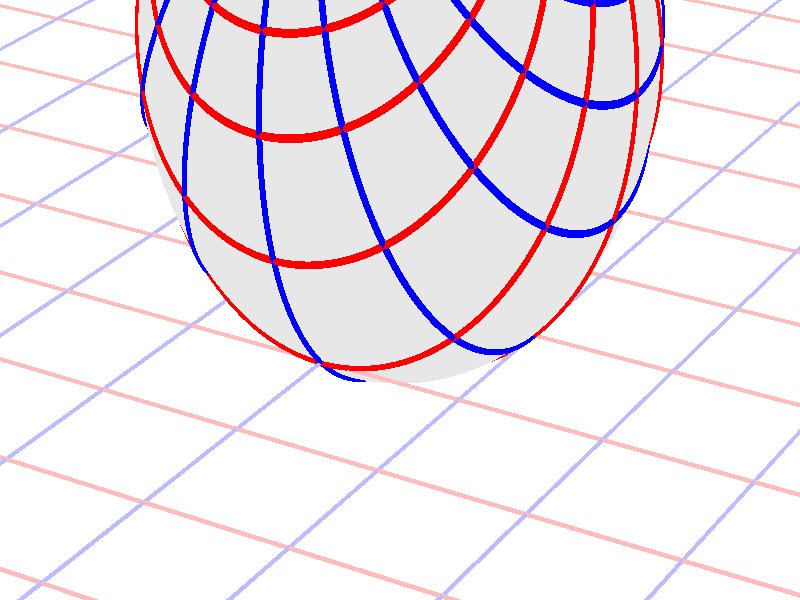 #version 3.7;
global_settings{assumed_gamma 1.0}
camera{perspective location <16.275953626987476496879026, 9.396926207859083390872001, 6.840402866513374036117057> right <0.133333333333333331482962, -0.230940107675850353485814, -0.000000000000000000000000> up <-0.044429719908903583802662, -0.025651510749425152774217, 0.140953893117886280839102> direction <0.813797681349373802639491, 0.469846310392954158441370, 0.342020143325668712908083> sky <-0.296198132726023855010311, -0.171010071662834328698466, 0.939692620785908427905042> look_at <15.462155945638102139128023, 8.927079897466128954874875, 6.498382723187705600764730>}
light_source{<16.275953626987476496879026, 9.396926207859083390872001, 6.840402866513374036117057> rgb<1.0,1.0,1.0>}
background{rgb<1,1,1>}
union{object{sphere{<0.000000000000000000000000, 0.000000000000000000000000, 1.376410865141473482964329>,1.701325033519315521601811} pigment{rgbft<0.8,0.8,0.8,0.2,0.2>}}object{union{cylinder{<-50.000000000000000000000000, 50.000000000000000000000000, 0.000000000000000000000000>,<-50.000000000000000000000000, -50.000000000000000000000000, 0.000000000000000000000000>,0.010000000000000000208167}cylinder{<-49.000000000000000000000000, 50.000000000000000000000000, 0.000000000000000000000000>,<-49.000000000000000000000000, -50.000000000000000000000000, 0.000000000000000000000000>,0.010000000000000000208167}cylinder{<-48.000000000000000000000000, 50.000000000000000000000000, 0.000000000000000000000000>,<-48.000000000000000000000000, -50.000000000000000000000000, 0.000000000000000000000000>,0.010000000000000000208167}cylinder{<-47.000000000000000000000000, 50.000000000000000000000000, 0.000000000000000000000000>,<-47.000000000000000000000000, -50.000000000000000000000000, 0.000000000000000000000000>,0.010000000000000000208167}cylinder{<-46.000000000000000000000000, 50.000000000000000000000000, 0.000000000000000000000000>,<-46.000000000000000000000000, -50.000000000000000000000000, 0.000000000000000000000000>,0.010000000000000000208167}cylinder{<-45.000000000000000000000000, 50.000000000000000000000000, 0.000000000000000000000000>,<-45.000000000000000000000000, -50.000000000000000000000000, 0.000000000000000000000000>,0.010000000000000000208167}cylinder{<-44.000000000000000000000000, 50.000000000000000000000000, 0.000000000000000000000000>,<-44.000000000000000000000000, -50.000000000000000000000000, 0.000000000000000000000000>,0.010000000000000000208167}cylinder{<-43.000000000000000000000000, 50.000000000000000000000000, 0.000000000000000000000000>,<-43.000000000000000000000000, -50.000000000000000000000000, 0.000000000000000000000000>,0.010000000000000000208167}cylinder{<-42.000000000000000000000000, 50.000000000000000000000000, 0.000000000000000000000000>,<-42.000000000000000000000000, -50.000000000000000000000000, 0.000000000000000000000000>,0.010000000000000000208167}cylinder{<-41.000000000000000000000000, 50.000000000000000000000000, 0.000000000000000000000000>,<-41.000000000000000000000000, -50.000000000000000000000000, 0.000000000000000000000000>,0.010000000000000000208167}cylinder{<-40.000000000000000000000000, 50.000000000000000000000000, 0.000000000000000000000000>,<-40.000000000000000000000000, -50.000000000000000000000000, 0.000000000000000000000000>,0.010000000000000000208167}cylinder{<-39.000000000000000000000000, 50.000000000000000000000000, 0.000000000000000000000000>,<-39.000000000000000000000000, -50.000000000000000000000000, 0.000000000000000000000000>,0.010000000000000000208167}cylinder{<-38.000000000000000000000000, 50.000000000000000000000000, 0.000000000000000000000000>,<-38.000000000000000000000000, -50.000000000000000000000000, 0.000000000000000000000000>,0.010000000000000000208167}cylinder{<-37.000000000000000000000000, 50.000000000000000000000000, 0.000000000000000000000000>,<-37.000000000000000000000000, -50.000000000000000000000000, 0.000000000000000000000000>,0.010000000000000000208167}cylinder{<-36.000000000000000000000000, 50.000000000000000000000000, 0.000000000000000000000000>,<-36.000000000000000000000000, -50.000000000000000000000000, 0.000000000000000000000000>,0.010000000000000000208167}cylinder{<-35.000000000000000000000000, 50.000000000000000000000000, 0.000000000000000000000000>,<-35.000000000000000000000000, -50.000000000000000000000000, 0.000000000000000000000000>,0.010000000000000000208167}cylinder{<-34.000000000000000000000000, 50.000000000000000000000000, 0.000000000000000000000000>,<-34.000000000000000000000000, -50.000000000000000000000000, 0.000000000000000000000000>,0.010000000000000000208167}cylinder{<-33.000000000000000000000000, 50.000000000000000000000000, 0.000000000000000000000000>,<-33.000000000000000000000000, -50.000000000000000000000000, 0.000000000000000000000000>,0.010000000000000000208167}cylinder{<-32.000000000000000000000000, 50.000000000000000000000000, 0.000000000000000000000000>,<-32.000000000000000000000000, -50.000000000000000000000000, 0.000000000000000000000000>,0.010000000000000000208167}cylinder{<-31.000000000000000000000000, 50.000000000000000000000000, 0.000000000000000000000000>,<-31.000000000000000000000000, -50.000000000000000000000000, 0.000000000000000000000000>,0.010000000000000000208167}cylinder{<-30.000000000000000000000000, 50.000000000000000000000000, 0.000000000000000000000000>,<-30.000000000000000000000000, -50.000000000000000000000000, 0.000000000000000000000000>,0.010000000000000000208167}cylinder{<-29.000000000000000000000000, 50.000000000000000000000000, 0.000000000000000000000000>,<-29.000000000000000000000000, -50.000000000000000000000000, 0.000000000000000000000000>,0.010000000000000000208167}cylinder{<-28.000000000000000000000000, 50.000000000000000000000000, 0.000000000000000000000000>,<-28.000000000000000000000000, -50.000000000000000000000000, 0.000000000000000000000000>,0.010000000000000000208167}cylinder{<-27.000000000000000000000000, 50.000000000000000000000000, 0.000000000000000000000000>,<-27.000000000000000000000000, -50.000000000000000000000000, 0.000000000000000000000000>,0.010000000000000000208167}cylinder{<-26.000000000000000000000000, 50.000000000000000000000000, 0.000000000000000000000000>,<-26.000000000000000000000000, -50.000000000000000000000000, 0.000000000000000000000000>,0.010000000000000000208167}cylinder{<-25.000000000000000000000000, 50.000000000000000000000000, 0.000000000000000000000000>,<-25.000000000000000000000000, -50.000000000000000000000000, 0.000000000000000000000000>,0.010000000000000000208167}cylinder{<-24.000000000000000000000000, 50.000000000000000000000000, 0.000000000000000000000000>,<-24.000000000000000000000000, -50.000000000000000000000000, 0.000000000000000000000000>,0.010000000000000000208167}cylinder{<-23.000000000000000000000000, 50.000000000000000000000000, 0.000000000000000000000000>,<-23.000000000000000000000000, -50.000000000000000000000000, 0.000000000000000000000000>,0.010000000000000000208167}cylinder{<-22.000000000000000000000000, 50.000000000000000000000000, 0.000000000000000000000000>,<-22.000000000000000000000000, -50.000000000000000000000000, 0.000000000000000000000000>,0.010000000000000000208167}cylinder{<-21.000000000000000000000000, 50.000000000000000000000000, 0.000000000000000000000000>,<-21.000000000000000000000000, -50.000000000000000000000000, 0.000000000000000000000000>,0.010000000000000000208167}cylinder{<-20.000000000000000000000000, 50.000000000000000000000000, 0.000000000000000000000000>,<-20.000000000000000000000000, -50.000000000000000000000000, 0.000000000000000000000000>,0.010000000000000000208167}cylinder{<-19.000000000000000000000000, 50.000000000000000000000000, 0.000000000000000000000000>,<-19.000000000000000000000000, -50.000000000000000000000000, 0.000000000000000000000000>,0.010000000000000000208167}cylinder{<-18.000000000000000000000000, 50.000000000000000000000000, 0.000000000000000000000000>,<-18.000000000000000000000000, -50.000000000000000000000000, 0.000000000000000000000000>,0.010000000000000000208167}cylinder{<-17.000000000000000000000000, 50.000000000000000000000000, 0.000000000000000000000000>,<-17.000000000000000000000000, -50.000000000000000000000000, 0.000000000000000000000000>,0.010000000000000000208167}cylinder{<-16.000000000000000000000000, 50.000000000000000000000000, 0.000000000000000000000000>,<-16.000000000000000000000000, -50.000000000000000000000000, 0.000000000000000000000000>,0.010000000000000000208167}cylinder{<-15.000000000000000000000000, 50.000000000000000000000000, 0.000000000000000000000000>,<-15.000000000000000000000000, -50.000000000000000000000000, 0.000000000000000000000000>,0.010000000000000000208167}cylinder{<-14.000000000000000000000000, 50.000000000000000000000000, 0.000000000000000000000000>,<-14.000000000000000000000000, -50.000000000000000000000000, 0.000000000000000000000000>,0.010000000000000000208167}cylinder{<-13.000000000000000000000000, 50.000000000000000000000000, 0.000000000000000000000000>,<-13.000000000000000000000000, -50.000000000000000000000000, 0.000000000000000000000000>,0.010000000000000000208167}cylinder{<-12.000000000000000000000000, 50.000000000000000000000000, 0.000000000000000000000000>,<-12.000000000000000000000000, -50.000000000000000000000000, 0.000000000000000000000000>,0.010000000000000000208167}cylinder{<-11.000000000000000000000000, 50.000000000000000000000000, 0.000000000000000000000000>,<-11.000000000000000000000000, -50.000000000000000000000000, 0.000000000000000000000000>,0.010000000000000000208167}cylinder{<-10.000000000000000000000000, 50.000000000000000000000000, 0.000000000000000000000000>,<-10.000000000000000000000000, -50.000000000000000000000000, 0.000000000000000000000000>,0.010000000000000000208167}cylinder{<-9.000000000000000000000000, 50.000000000000000000000000, 0.000000000000000000000000>,<-9.000000000000000000000000, -50.000000000000000000000000, 0.000000000000000000000000>,0.010000000000000000208167}cylinder{<-8.000000000000000000000000, 50.000000000000000000000000, 0.000000000000000000000000>,<-8.000000000000000000000000, -50.000000000000000000000000, 0.000000000000000000000000>,0.010000000000000000208167}cylinder{<-7.000000000000000000000000, 50.000000000000000000000000, 0.000000000000000000000000>,<-7.000000000000000000000000, -50.000000000000000000000000, 0.000000000000000000000000>,0.010000000000000000208167}cylinder{<-6.000000000000000000000000, 50.000000000000000000000000, 0.000000000000000000000000>,<-6.000000000000000000000000, -50.000000000000000000000000, 0.000000000000000000000000>,0.010000000000000000208167}cylinder{<-5.000000000000000000000000, 50.000000000000000000000000, 0.000000000000000000000000>,<-5.000000000000000000000000, -50.000000000000000000000000, 0.000000000000000000000000>,0.010000000000000000208167}cylinder{<-4.000000000000000000000000, 50.000000000000000000000000, 0.000000000000000000000000>,<-4.000000000000000000000000, -50.000000000000000000000000, 0.000000000000000000000000>,0.010000000000000000208167}cylinder{<-3.000000000000000000000000, 50.000000000000000000000000, 0.000000000000000000000000>,<-3.000000000000000000000000, -50.000000000000000000000000, 0.000000000000000000000000>,0.010000000000000000208167}cylinder{<-2.000000000000000000000000, 50.000000000000000000000000, 0.000000000000000000000000>,<-2.000000000000000000000000, -50.000000000000000000000000, 0.000000000000000000000000>,0.010000000000000000208167}cylinder{<-1.000000000000000000000000, 50.000000000000000000000000, 0.000000000000000000000000>,<-1.000000000000000000000000, -50.000000000000000000000000, 0.000000000000000000000000>,0.010000000000000000208167}cylinder{<0.000000000000000000000000, 50.000000000000000000000000, 0.000000000000000000000000>,<0.000000000000000000000000, -50.000000000000000000000000, 0.000000000000000000000000>,0.010000000000000000208167}cylinder{<1.000000000000000000000000, 50.000000000000000000000000, 0.000000000000000000000000>,<1.000000000000000000000000, -50.000000000000000000000000, 0.000000000000000000000000>,0.010000000000000000208167}cylinder{<2.000000000000000000000000, 50.000000000000000000000000, 0.000000000000000000000000>,<2.000000000000000000000000, -50.000000000000000000000000, 0.000000000000000000000000>,0.010000000000000000208167}cylinder{<3.000000000000000000000000, 50.000000000000000000000000, 0.000000000000000000000000>,<3.000000000000000000000000, -50.000000000000000000000000, 0.000000000000000000000000>,0.010000000000000000208167}cylinder{<4.000000000000000000000000, 50.000000000000000000000000, 0.000000000000000000000000>,<4.000000000000000000000000, -50.000000000000000000000000, 0.000000000000000000000000>,0.010000000000000000208167}cylinder{<5.000000000000000000000000, 50.000000000000000000000000, 0.000000000000000000000000>,<5.000000000000000000000000, -50.000000000000000000000000, 0.000000000000000000000000>,0.010000000000000000208167}cylinder{<6.000000000000000000000000, 50.000000000000000000000000, 0.000000000000000000000000>,<6.000000000000000000000000, -50.000000000000000000000000, 0.000000000000000000000000>,0.010000000000000000208167}cylinder{<7.000000000000000000000000, 50.000000000000000000000000, 0.000000000000000000000000>,<7.000000000000000000000000, -50.000000000000000000000000, 0.000000000000000000000000>,0.010000000000000000208167}cylinder{<8.000000000000000000000000, 50.000000000000000000000000, 0.000000000000000000000000>,<8.000000000000000000000000, -50.000000000000000000000000, 0.000000000000000000000000>,0.010000000000000000208167}cylinder{<9.000000000000000000000000, 50.000000000000000000000000, 0.000000000000000000000000>,<9.000000000000000000000000, -50.000000000000000000000000, 0.000000000000000000000000>,0.010000000000000000208167}cylinder{<10.000000000000000000000000, 50.000000000000000000000000, 0.000000000000000000000000>,<10.000000000000000000000000, -50.000000000000000000000000, 0.000000000000000000000000>,0.010000000000000000208167}cylinder{<11.000000000000000000000000, 50.000000000000000000000000, 0.000000000000000000000000>,<11.000000000000000000000000, -50.000000000000000000000000, 0.000000000000000000000000>,0.010000000000000000208167}cylinder{<12.000000000000000000000000, 50.000000000000000000000000, 0.000000000000000000000000>,<12.000000000000000000000000, -50.000000000000000000000000, 0.000000000000000000000000>,0.010000000000000000208167}cylinder{<13.000000000000000000000000, 50.000000000000000000000000, 0.000000000000000000000000>,<13.000000000000000000000000, -50.000000000000000000000000, 0.000000000000000000000000>,0.010000000000000000208167}cylinder{<14.000000000000000000000000, 50.000000000000000000000000, 0.000000000000000000000000>,<14.000000000000000000000000, -50.000000000000000000000000, 0.000000000000000000000000>,0.010000000000000000208167}cylinder{<15.000000000000000000000000, 50.000000000000000000000000, 0.000000000000000000000000>,<15.000000000000000000000000, -50.000000000000000000000000, 0.000000000000000000000000>,0.010000000000000000208167}cylinder{<16.000000000000000000000000, 50.000000000000000000000000, 0.000000000000000000000000>,<16.000000000000000000000000, -50.000000000000000000000000, 0.000000000000000000000000>,0.010000000000000000208167}cylinder{<17.000000000000000000000000, 50.000000000000000000000000, 0.000000000000000000000000>,<17.000000000000000000000000, -50.000000000000000000000000, 0.000000000000000000000000>,0.010000000000000000208167}cylinder{<18.000000000000000000000000, 50.000000000000000000000000, 0.000000000000000000000000>,<18.000000000000000000000000, -50.000000000000000000000000, 0.000000000000000000000000>,0.010000000000000000208167}cylinder{<19.000000000000000000000000, 50.000000000000000000000000, 0.000000000000000000000000>,<19.000000000000000000000000, -50.000000000000000000000000, 0.000000000000000000000000>,0.010000000000000000208167}cylinder{<20.000000000000000000000000, 50.000000000000000000000000, 0.000000000000000000000000>,<20.000000000000000000000000, -50.000000000000000000000000, 0.000000000000000000000000>,0.010000000000000000208167}cylinder{<21.000000000000000000000000, 50.000000000000000000000000, 0.000000000000000000000000>,<21.000000000000000000000000, -50.000000000000000000000000, 0.000000000000000000000000>,0.010000000000000000208167}cylinder{<22.000000000000000000000000, 50.000000000000000000000000, 0.000000000000000000000000>,<22.000000000000000000000000, -50.000000000000000000000000, 0.000000000000000000000000>,0.010000000000000000208167}cylinder{<23.000000000000000000000000, 50.000000000000000000000000, 0.000000000000000000000000>,<23.000000000000000000000000, -50.000000000000000000000000, 0.000000000000000000000000>,0.010000000000000000208167}cylinder{<24.000000000000000000000000, 50.000000000000000000000000, 0.000000000000000000000000>,<24.000000000000000000000000, -50.000000000000000000000000, 0.000000000000000000000000>,0.010000000000000000208167}cylinder{<25.000000000000000000000000, 50.000000000000000000000000, 0.000000000000000000000000>,<25.000000000000000000000000, -50.000000000000000000000000, 0.000000000000000000000000>,0.010000000000000000208167}cylinder{<26.000000000000000000000000, 50.000000000000000000000000, 0.000000000000000000000000>,<26.000000000000000000000000, -50.000000000000000000000000, 0.000000000000000000000000>,0.010000000000000000208167}cylinder{<27.000000000000000000000000, 50.000000000000000000000000, 0.000000000000000000000000>,<27.000000000000000000000000, -50.000000000000000000000000, 0.000000000000000000000000>,0.010000000000000000208167}cylinder{<28.000000000000000000000000, 50.000000000000000000000000, 0.000000000000000000000000>,<28.000000000000000000000000, -50.000000000000000000000000, 0.000000000000000000000000>,0.010000000000000000208167}cylinder{<29.000000000000000000000000, 50.000000000000000000000000, 0.000000000000000000000000>,<29.000000000000000000000000, -50.000000000000000000000000, 0.000000000000000000000000>,0.010000000000000000208167}cylinder{<30.000000000000000000000000, 50.000000000000000000000000, 0.000000000000000000000000>,<30.000000000000000000000000, -50.000000000000000000000000, 0.000000000000000000000000>,0.010000000000000000208167}cylinder{<31.000000000000000000000000, 50.000000000000000000000000, 0.000000000000000000000000>,<31.000000000000000000000000, -50.000000000000000000000000, 0.000000000000000000000000>,0.010000000000000000208167}cylinder{<32.000000000000000000000000, 50.000000000000000000000000, 0.000000000000000000000000>,<32.000000000000000000000000, -50.000000000000000000000000, 0.000000000000000000000000>,0.010000000000000000208167}cylinder{<33.000000000000000000000000, 50.000000000000000000000000, 0.000000000000000000000000>,<33.000000000000000000000000, -50.000000000000000000000000, 0.000000000000000000000000>,0.010000000000000000208167}cylinder{<34.000000000000000000000000, 50.000000000000000000000000, 0.000000000000000000000000>,<34.000000000000000000000000, -50.000000000000000000000000, 0.000000000000000000000000>,0.010000000000000000208167}cylinder{<35.000000000000000000000000, 50.000000000000000000000000, 0.000000000000000000000000>,<35.000000000000000000000000, -50.000000000000000000000000, 0.000000000000000000000000>,0.010000000000000000208167}cylinder{<36.000000000000000000000000, 50.000000000000000000000000, 0.000000000000000000000000>,<36.000000000000000000000000, -50.000000000000000000000000, 0.000000000000000000000000>,0.010000000000000000208167}cylinder{<37.000000000000000000000000, 50.000000000000000000000000, 0.000000000000000000000000>,<37.000000000000000000000000, -50.000000000000000000000000, 0.000000000000000000000000>,0.010000000000000000208167}cylinder{<38.000000000000000000000000, 50.000000000000000000000000, 0.000000000000000000000000>,<38.000000000000000000000000, -50.000000000000000000000000, 0.000000000000000000000000>,0.010000000000000000208167}cylinder{<39.000000000000000000000000, 50.000000000000000000000000, 0.000000000000000000000000>,<39.000000000000000000000000, -50.000000000000000000000000, 0.000000000000000000000000>,0.010000000000000000208167}cylinder{<40.000000000000000000000000, 50.000000000000000000000000, 0.000000000000000000000000>,<40.000000000000000000000000, -50.000000000000000000000000, 0.000000000000000000000000>,0.010000000000000000208167}cylinder{<41.000000000000000000000000, 50.000000000000000000000000, 0.000000000000000000000000>,<41.000000000000000000000000, -50.000000000000000000000000, 0.000000000000000000000000>,0.010000000000000000208167}cylinder{<42.000000000000000000000000, 50.000000000000000000000000, 0.000000000000000000000000>,<42.000000000000000000000000, -50.000000000000000000000000, 0.000000000000000000000000>,0.010000000000000000208167}cylinder{<43.000000000000000000000000, 50.000000000000000000000000, 0.000000000000000000000000>,<43.000000000000000000000000, -50.000000000000000000000000, 0.000000000000000000000000>,0.010000000000000000208167}cylinder{<44.000000000000000000000000, 50.000000000000000000000000, 0.000000000000000000000000>,<44.000000000000000000000000, -50.000000000000000000000000, 0.000000000000000000000000>,0.010000000000000000208167}cylinder{<45.000000000000000000000000, 50.000000000000000000000000, 0.000000000000000000000000>,<45.000000000000000000000000, -50.000000000000000000000000, 0.000000000000000000000000>,0.010000000000000000208167}cylinder{<46.000000000000000000000000, 50.000000000000000000000000, 0.000000000000000000000000>,<46.000000000000000000000000, -50.000000000000000000000000, 0.000000000000000000000000>,0.010000000000000000208167}cylinder{<47.000000000000000000000000, 50.000000000000000000000000, 0.000000000000000000000000>,<47.000000000000000000000000, -50.000000000000000000000000, 0.000000000000000000000000>,0.010000000000000000208167}cylinder{<48.000000000000000000000000, 50.000000000000000000000000, 0.000000000000000000000000>,<48.000000000000000000000000, -50.000000000000000000000000, 0.000000000000000000000000>,0.010000000000000000208167}cylinder{<49.000000000000000000000000, 50.000000000000000000000000, 0.000000000000000000000000>,<49.000000000000000000000000, -50.000000000000000000000000, 0.000000000000000000000000>,0.010000000000000000208167}cylinder{<50.000000000000000000000000, 50.000000000000000000000000, 0.000000000000000000000000>,<50.000000000000000000000000, -50.000000000000000000000000, 0.000000000000000000000000>,0.010000000000000000208167}} pigment{rgb<1.0,0.5,0.5>}}object{union{cylinder{<50.000000000000000000000000, -50.000000000000000000000000, 0.000000000000000000000000>,<-50.000000000000000000000000, -50.000000000000000000000000, 0.000000000000000000000000>,0.010000000000000000208167}cylinder{<50.000000000000000000000000, -49.000000000000000000000000, 0.000000000000000000000000>,<-50.000000000000000000000000, -49.000000000000000000000000, 0.000000000000000000000000>,0.010000000000000000208167}cylinder{<50.000000000000000000000000, -48.000000000000000000000000, 0.000000000000000000000000>,<-50.000000000000000000000000, -48.000000000000000000000000, 0.000000000000000000000000>,0.010000000000000000208167}cylinder{<50.000000000000000000000000, -47.000000000000000000000000, 0.000000000000000000000000>,<-50.000000000000000000000000, -47.000000000000000000000000, 0.000000000000000000000000>,0.010000000000000000208167}cylinder{<50.000000000000000000000000, -46.000000000000000000000000, 0.000000000000000000000000>,<-50.000000000000000000000000, -46.000000000000000000000000, 0.000000000000000000000000>,0.010000000000000000208167}cylinder{<50.000000000000000000000000, -45.000000000000000000000000, 0.000000000000000000000000>,<-50.000000000000000000000000, -45.000000000000000000000000, 0.000000000000000000000000>,0.010000000000000000208167}cylinder{<50.000000000000000000000000, -44.000000000000000000000000, 0.000000000000000000000000>,<-50.000000000000000000000000, -44.000000000000000000000000, 0.000000000000000000000000>,0.010000000000000000208167}cylinder{<50.000000000000000000000000, -43.000000000000000000000000, 0.000000000000000000000000>,<-50.000000000000000000000000, -43.000000000000000000000000, 0.000000000000000000000000>,0.010000000000000000208167}cylinder{<50.000000000000000000000000, -42.000000000000000000000000, 0.000000000000000000000000>,<-50.000000000000000000000000, -42.000000000000000000000000, 0.000000000000000000000000>,0.010000000000000000208167}cylinder{<50.000000000000000000000000, -41.000000000000000000000000, 0.000000000000000000000000>,<-50.000000000000000000000000, -41.000000000000000000000000, 0.000000000000000000000000>,0.010000000000000000208167}cylinder{<50.000000000000000000000000, -40.000000000000000000000000, 0.000000000000000000000000>,<-50.000000000000000000000000, -40.000000000000000000000000, 0.000000000000000000000000>,0.010000000000000000208167}cylinder{<50.000000000000000000000000, -39.000000000000000000000000, 0.000000000000000000000000>,<-50.000000000000000000000000, -39.000000000000000000000000, 0.000000000000000000000000>,0.010000000000000000208167}cylinder{<50.000000000000000000000000, -38.000000000000000000000000, 0.000000000000000000000000>,<-50.000000000000000000000000, -38.000000000000000000000000, 0.000000000000000000000000>,0.010000000000000000208167}cylinder{<50.000000000000000000000000, -37.000000000000000000000000, 0.000000000000000000000000>,<-50.000000000000000000000000, -37.000000000000000000000000, 0.000000000000000000000000>,0.010000000000000000208167}cylinder{<50.000000000000000000000000, -36.000000000000000000000000, 0.000000000000000000000000>,<-50.000000000000000000000000, -36.000000000000000000000000, 0.000000000000000000000000>,0.010000000000000000208167}cylinder{<50.000000000000000000000000, -35.000000000000000000000000, 0.000000000000000000000000>,<-50.000000000000000000000000, -35.000000000000000000000000, 0.000000000000000000000000>,0.010000000000000000208167}cylinder{<50.000000000000000000000000, -34.000000000000000000000000, 0.000000000000000000000000>,<-50.000000000000000000000000, -34.000000000000000000000000, 0.000000000000000000000000>,0.010000000000000000208167}cylinder{<50.000000000000000000000000, -33.000000000000000000000000, 0.000000000000000000000000>,<-50.000000000000000000000000, -33.000000000000000000000000, 0.000000000000000000000000>,0.010000000000000000208167}cylinder{<50.000000000000000000000000, -32.000000000000000000000000, 0.000000000000000000000000>,<-50.000000000000000000000000, -32.000000000000000000000000, 0.000000000000000000000000>,0.010000000000000000208167}cylinder{<50.000000000000000000000000, -31.000000000000000000000000, 0.000000000000000000000000>,<-50.000000000000000000000000, -31.000000000000000000000000, 0.000000000000000000000000>,0.010000000000000000208167}cylinder{<50.000000000000000000000000, -30.000000000000000000000000, 0.000000000000000000000000>,<-50.000000000000000000000000, -30.000000000000000000000000, 0.000000000000000000000000>,0.010000000000000000208167}cylinder{<50.000000000000000000000000, -29.000000000000000000000000, 0.000000000000000000000000>,<-50.000000000000000000000000, -29.000000000000000000000000, 0.000000000000000000000000>,0.010000000000000000208167}cylinder{<50.000000000000000000000000, -28.000000000000000000000000, 0.000000000000000000000000>,<-50.000000000000000000000000, -28.000000000000000000000000, 0.000000000000000000000000>,0.010000000000000000208167}cylinder{<50.000000000000000000000000, -27.000000000000000000000000, 0.000000000000000000000000>,<-50.000000000000000000000000, -27.000000000000000000000000, 0.000000000000000000000000>,0.010000000000000000208167}cylinder{<50.000000000000000000000000, -26.000000000000000000000000, 0.000000000000000000000000>,<-50.000000000000000000000000, -26.000000000000000000000000, 0.000000000000000000000000>,0.010000000000000000208167}cylinder{<50.000000000000000000000000, -25.000000000000000000000000, 0.000000000000000000000000>,<-50.000000000000000000000000, -25.000000000000000000000000, 0.000000000000000000000000>,0.010000000000000000208167}cylinder{<50.000000000000000000000000, -24.000000000000000000000000, 0.000000000000000000000000>,<-50.000000000000000000000000, -24.000000000000000000000000, 0.000000000000000000000000>,0.010000000000000000208167}cylinder{<50.000000000000000000000000, -23.000000000000000000000000, 0.000000000000000000000000>,<-50.000000000000000000000000, -23.000000000000000000000000, 0.000000000000000000000000>,0.010000000000000000208167}cylinder{<50.000000000000000000000000, -22.000000000000000000000000, 0.000000000000000000000000>,<-50.000000000000000000000000, -22.000000000000000000000000, 0.000000000000000000000000>,0.010000000000000000208167}cylinder{<50.000000000000000000000000, -21.000000000000000000000000, 0.000000000000000000000000>,<-50.000000000000000000000000, -21.000000000000000000000000, 0.000000000000000000000000>,0.010000000000000000208167}cylinder{<50.000000000000000000000000, -20.000000000000000000000000, 0.000000000000000000000000>,<-50.000000000000000000000000, -20.000000000000000000000000, 0.000000000000000000000000>,0.010000000000000000208167}cylinder{<50.000000000000000000000000, -19.000000000000000000000000, 0.000000000000000000000000>,<-50.000000000000000000000000, -19.000000000000000000000000, 0.000000000000000000000000>,0.010000000000000000208167}cylinder{<50.000000000000000000000000, -18.000000000000000000000000, 0.000000000000000000000000>,<-50.000000000000000000000000, -18.000000000000000000000000, 0.000000000000000000000000>,0.010000000000000000208167}cylinder{<50.000000000000000000000000, -17.000000000000000000000000, 0.000000000000000000000000>,<-50.000000000000000000000000, -17.000000000000000000000000, 0.000000000000000000000000>,0.010000000000000000208167}cylinder{<50.000000000000000000000000, -16.000000000000000000000000, 0.000000000000000000000000>,<-50.000000000000000000000000, -16.000000000000000000000000, 0.000000000000000000000000>,0.010000000000000000208167}cylinder{<50.000000000000000000000000, -15.000000000000000000000000, 0.000000000000000000000000>,<-50.000000000000000000000000, -15.000000000000000000000000, 0.000000000000000000000000>,0.010000000000000000208167}cylinder{<50.000000000000000000000000, -14.000000000000000000000000, 0.000000000000000000000000>,<-50.000000000000000000000000, -14.000000000000000000000000, 0.000000000000000000000000>,0.010000000000000000208167}cylinder{<50.000000000000000000000000, -13.000000000000000000000000, 0.000000000000000000000000>,<-50.000000000000000000000000, -13.000000000000000000000000, 0.000000000000000000000000>,0.010000000000000000208167}cylinder{<50.000000000000000000000000, -12.000000000000000000000000, 0.000000000000000000000000>,<-50.000000000000000000000000, -12.000000000000000000000000, 0.000000000000000000000000>,0.010000000000000000208167}cylinder{<50.000000000000000000000000, -11.000000000000000000000000, 0.000000000000000000000000>,<-50.000000000000000000000000, -11.000000000000000000000000, 0.000000000000000000000000>,0.010000000000000000208167}cylinder{<50.000000000000000000000000, -10.000000000000000000000000, 0.000000000000000000000000>,<-50.000000000000000000000000, -10.000000000000000000000000, 0.000000000000000000000000>,0.010000000000000000208167}cylinder{<50.000000000000000000000000, -9.000000000000000000000000, 0.000000000000000000000000>,<-50.000000000000000000000000, -9.000000000000000000000000, 0.000000000000000000000000>,0.010000000000000000208167}cylinder{<50.000000000000000000000000, -8.000000000000000000000000, 0.000000000000000000000000>,<-50.000000000000000000000000, -8.000000000000000000000000, 0.000000000000000000000000>,0.010000000000000000208167}cylinder{<50.000000000000000000000000, -7.000000000000000000000000, 0.000000000000000000000000>,<-50.000000000000000000000000, -7.000000000000000000000000, 0.000000000000000000000000>,0.010000000000000000208167}cylinder{<50.000000000000000000000000, -6.000000000000000000000000, 0.000000000000000000000000>,<-50.000000000000000000000000, -6.000000000000000000000000, 0.000000000000000000000000>,0.010000000000000000208167}cylinder{<50.000000000000000000000000, -5.000000000000000000000000, 0.000000000000000000000000>,<-50.000000000000000000000000, -5.000000000000000000000000, 0.000000000000000000000000>,0.010000000000000000208167}cylinder{<50.000000000000000000000000, -4.000000000000000000000000, 0.000000000000000000000000>,<-50.000000000000000000000000, -4.000000000000000000000000, 0.000000000000000000000000>,0.010000000000000000208167}cylinder{<50.000000000000000000000000, -3.000000000000000000000000, 0.000000000000000000000000>,<-50.000000000000000000000000, -3.000000000000000000000000, 0.000000000000000000000000>,0.010000000000000000208167}cylinder{<50.000000000000000000000000, -2.000000000000000000000000, 0.000000000000000000000000>,<-50.000000000000000000000000, -2.000000000000000000000000, 0.000000000000000000000000>,0.010000000000000000208167}cylinder{<50.000000000000000000000000, -1.000000000000000000000000, 0.000000000000000000000000>,<-50.000000000000000000000000, -1.000000000000000000000000, 0.000000000000000000000000>,0.010000000000000000208167}cylinder{<50.000000000000000000000000, 0.000000000000000000000000, 0.000000000000000000000000>,<-50.000000000000000000000000, 0.000000000000000000000000, 0.000000000000000000000000>,0.010000000000000000208167}cylinder{<50.000000000000000000000000, 1.000000000000000000000000, 0.000000000000000000000000>,<-50.000000000000000000000000, 1.000000000000000000000000, 0.000000000000000000000000>,0.010000000000000000208167}cylinder{<50.000000000000000000000000, 2.000000000000000000000000, 0.000000000000000000000000>,<-50.000000000000000000000000, 2.000000000000000000000000, 0.000000000000000000000000>,0.010000000000000000208167}cylinder{<50.000000000000000000000000, 3.000000000000000000000000, 0.000000000000000000000000>,<-50.000000000000000000000000, 3.000000000000000000000000, 0.000000000000000000000000>,0.010000000000000000208167}cylinder{<50.000000000000000000000000, 4.000000000000000000000000, 0.000000000000000000000000>,<-50.000000000000000000000000, 4.000000000000000000000000, 0.000000000000000000000000>,0.010000000000000000208167}cylinder{<50.000000000000000000000000, 5.000000000000000000000000, 0.000000000000000000000000>,<-50.000000000000000000000000, 5.000000000000000000000000, 0.000000000000000000000000>,0.010000000000000000208167}cylinder{<50.000000000000000000000000, 6.000000000000000000000000, 0.000000000000000000000000>,<-50.000000000000000000000000, 6.000000000000000000000000, 0.000000000000000000000000>,0.010000000000000000208167}cylinder{<50.000000000000000000000000, 7.000000000000000000000000, 0.000000000000000000000000>,<-50.000000000000000000000000, 7.000000000000000000000000, 0.000000000000000000000000>,0.010000000000000000208167}cylinder{<50.000000000000000000000000, 8.000000000000000000000000, 0.000000000000000000000000>,<-50.000000000000000000000000, 8.000000000000000000000000, 0.000000000000000000000000>,0.010000000000000000208167}cylinder{<50.000000000000000000000000, 9.000000000000000000000000, 0.000000000000000000000000>,<-50.000000000000000000000000, 9.000000000000000000000000, 0.000000000000000000000000>,0.010000000000000000208167}cylinder{<50.000000000000000000000000, 10.000000000000000000000000, 0.000000000000000000000000>,<-50.000000000000000000000000, 10.000000000000000000000000, 0.000000000000000000000000>,0.010000000000000000208167}cylinder{<50.000000000000000000000000, 11.000000000000000000000000, 0.000000000000000000000000>,<-50.000000000000000000000000, 11.000000000000000000000000, 0.000000000000000000000000>,0.010000000000000000208167}cylinder{<50.000000000000000000000000, 12.000000000000000000000000, 0.000000000000000000000000>,<-50.000000000000000000000000, 12.000000000000000000000000, 0.000000000000000000000000>,0.010000000000000000208167}cylinder{<50.000000000000000000000000, 13.000000000000000000000000, 0.000000000000000000000000>,<-50.000000000000000000000000, 13.000000000000000000000000, 0.000000000000000000000000>,0.010000000000000000208167}cylinder{<50.000000000000000000000000, 14.000000000000000000000000, 0.000000000000000000000000>,<-50.000000000000000000000000, 14.000000000000000000000000, 0.000000000000000000000000>,0.010000000000000000208167}cylinder{<50.000000000000000000000000, 15.000000000000000000000000, 0.000000000000000000000000>,<-50.000000000000000000000000, 15.000000000000000000000000, 0.000000000000000000000000>,0.010000000000000000208167}cylinder{<50.000000000000000000000000, 16.000000000000000000000000, 0.000000000000000000000000>,<-50.000000000000000000000000, 16.000000000000000000000000, 0.000000000000000000000000>,0.010000000000000000208167}cylinder{<50.000000000000000000000000, 17.000000000000000000000000, 0.000000000000000000000000>,<-50.000000000000000000000000, 17.000000000000000000000000, 0.000000000000000000000000>,0.010000000000000000208167}cylinder{<50.000000000000000000000000, 18.000000000000000000000000, 0.000000000000000000000000>,<-50.000000000000000000000000, 18.000000000000000000000000, 0.000000000000000000000000>,0.010000000000000000208167}cylinder{<50.000000000000000000000000, 19.000000000000000000000000, 0.000000000000000000000000>,<-50.000000000000000000000000, 19.000000000000000000000000, 0.000000000000000000000000>,0.010000000000000000208167}cylinder{<50.000000000000000000000000, 20.000000000000000000000000, 0.000000000000000000000000>,<-50.000000000000000000000000, 20.000000000000000000000000, 0.000000000000000000000000>,0.010000000000000000208167}cylinder{<50.000000000000000000000000, 21.000000000000000000000000, 0.000000000000000000000000>,<-50.000000000000000000000000, 21.000000000000000000000000, 0.000000000000000000000000>,0.010000000000000000208167}cylinder{<50.000000000000000000000000, 22.000000000000000000000000, 0.000000000000000000000000>,<-50.000000000000000000000000, 22.000000000000000000000000, 0.000000000000000000000000>,0.010000000000000000208167}cylinder{<50.000000000000000000000000, 23.000000000000000000000000, 0.000000000000000000000000>,<-50.000000000000000000000000, 23.000000000000000000000000, 0.000000000000000000000000>,0.010000000000000000208167}cylinder{<50.000000000000000000000000, 24.000000000000000000000000, 0.000000000000000000000000>,<-50.000000000000000000000000, 24.000000000000000000000000, 0.000000000000000000000000>,0.010000000000000000208167}cylinder{<50.000000000000000000000000, 25.000000000000000000000000, 0.000000000000000000000000>,<-50.000000000000000000000000, 25.000000000000000000000000, 0.000000000000000000000000>,0.010000000000000000208167}cylinder{<50.000000000000000000000000, 26.000000000000000000000000, 0.000000000000000000000000>,<-50.000000000000000000000000, 26.000000000000000000000000, 0.000000000000000000000000>,0.010000000000000000208167}cylinder{<50.000000000000000000000000, 27.000000000000000000000000, 0.000000000000000000000000>,<-50.000000000000000000000000, 27.000000000000000000000000, 0.000000000000000000000000>,0.010000000000000000208167}cylinder{<50.000000000000000000000000, 28.000000000000000000000000, 0.000000000000000000000000>,<-50.000000000000000000000000, 28.000000000000000000000000, 0.000000000000000000000000>,0.010000000000000000208167}cylinder{<50.000000000000000000000000, 29.000000000000000000000000, 0.000000000000000000000000>,<-50.000000000000000000000000, 29.000000000000000000000000, 0.000000000000000000000000>,0.010000000000000000208167}cylinder{<50.000000000000000000000000, 30.000000000000000000000000, 0.000000000000000000000000>,<-50.000000000000000000000000, 30.000000000000000000000000, 0.000000000000000000000000>,0.010000000000000000208167}cylinder{<50.000000000000000000000000, 31.000000000000000000000000, 0.000000000000000000000000>,<-50.000000000000000000000000, 31.000000000000000000000000, 0.000000000000000000000000>,0.010000000000000000208167}cylinder{<50.000000000000000000000000, 32.000000000000000000000000, 0.000000000000000000000000>,<-50.000000000000000000000000, 32.000000000000000000000000, 0.000000000000000000000000>,0.010000000000000000208167}cylinder{<50.000000000000000000000000, 33.000000000000000000000000, 0.000000000000000000000000>,<-50.000000000000000000000000, 33.000000000000000000000000, 0.000000000000000000000000>,0.010000000000000000208167}cylinder{<50.000000000000000000000000, 34.000000000000000000000000, 0.000000000000000000000000>,<-50.000000000000000000000000, 34.000000000000000000000000, 0.000000000000000000000000>,0.010000000000000000208167}cylinder{<50.000000000000000000000000, 35.000000000000000000000000, 0.000000000000000000000000>,<-50.000000000000000000000000, 35.000000000000000000000000, 0.000000000000000000000000>,0.010000000000000000208167}cylinder{<50.000000000000000000000000, 36.000000000000000000000000, 0.000000000000000000000000>,<-50.000000000000000000000000, 36.000000000000000000000000, 0.000000000000000000000000>,0.010000000000000000208167}cylinder{<50.000000000000000000000000, 37.000000000000000000000000, 0.000000000000000000000000>,<-50.000000000000000000000000, 37.000000000000000000000000, 0.000000000000000000000000>,0.010000000000000000208167}cylinder{<50.000000000000000000000000, 38.000000000000000000000000, 0.000000000000000000000000>,<-50.000000000000000000000000, 38.000000000000000000000000, 0.000000000000000000000000>,0.010000000000000000208167}cylinder{<50.000000000000000000000000, 39.000000000000000000000000, 0.000000000000000000000000>,<-50.000000000000000000000000, 39.000000000000000000000000, 0.000000000000000000000000>,0.010000000000000000208167}cylinder{<50.000000000000000000000000, 40.000000000000000000000000, 0.000000000000000000000000>,<-50.000000000000000000000000, 40.000000000000000000000000, 0.000000000000000000000000>,0.010000000000000000208167}cylinder{<50.000000000000000000000000, 41.000000000000000000000000, 0.000000000000000000000000>,<-50.000000000000000000000000, 41.000000000000000000000000, 0.000000000000000000000000>,0.010000000000000000208167}cylinder{<50.000000000000000000000000, 42.000000000000000000000000, 0.000000000000000000000000>,<-50.000000000000000000000000, 42.000000000000000000000000, 0.000000000000000000000000>,0.010000000000000000208167}cylinder{<50.000000000000000000000000, 43.000000000000000000000000, 0.000000000000000000000000>,<-50.000000000000000000000000, 43.000000000000000000000000, 0.000000000000000000000000>,0.010000000000000000208167}cylinder{<50.000000000000000000000000, 44.000000000000000000000000, 0.000000000000000000000000>,<-50.000000000000000000000000, 44.000000000000000000000000, 0.000000000000000000000000>,0.010000000000000000208167}cylinder{<50.000000000000000000000000, 45.000000000000000000000000, 0.000000000000000000000000>,<-50.000000000000000000000000, 45.000000000000000000000000, 0.000000000000000000000000>,0.010000000000000000208167}cylinder{<50.000000000000000000000000, 46.000000000000000000000000, 0.000000000000000000000000>,<-50.000000000000000000000000, 46.000000000000000000000000, 0.000000000000000000000000>,0.010000000000000000208167}cylinder{<50.000000000000000000000000, 47.000000000000000000000000, 0.000000000000000000000000>,<-50.000000000000000000000000, 47.000000000000000000000000, 0.000000000000000000000000>,0.010000000000000000208167}cylinder{<50.000000000000000000000000, 48.000000000000000000000000, 0.000000000000000000000000>,<-50.000000000000000000000000, 48.000000000000000000000000, 0.000000000000000000000000>,0.010000000000000000208167}cylinder{<50.000000000000000000000000, 49.000000000000000000000000, 0.000000000000000000000000>,<-50.000000000000000000000000, 49.000000000000000000000000, 0.000000000000000000000000>,0.010000000000000000208167}cylinder{<50.000000000000000000000000, 50.000000000000000000000000, 0.000000000000000000000000>,<-50.000000000000000000000000, 50.000000000000000000000000, 0.000000000000000000000000>,0.010000000000000000208167}} pigment{rgb<0.5,0.5,1.0>}}sphere{<0.000000000000000000000000, 0.000000000000000000000000, 3.077735898660789004566141>,0.050000000000000002775558}object{union{object{torus{0.104526744797377710294306,0.020000000000000000416334} matrix <0.998110875052642954052828, -0.000000000000000000000000, 0.061438433424425564766125, 0.061438433424425564766125, 0.000000000000000000000000, -0.998110875052642954052828, 0.000000000000000000000000, 1.000000000000000000000000, 0.000000000000000000000000, -0.104329280716332115086509, 0.000000000000000000000000, 3.071313939210481791519669>}object{torus{0.106651644323076444376142,0.020000000000000000416334} matrix <0.998033210758628164249728, -0.000000000000000000000000, 0.062687400830023401465674, 0.062687400830023401465674, 0.000000000000000000000000, -0.998033210758628164249728, 0.000000000000000000000000, 1.000000000000000000000000, 0.000000000000000000000000, -0.106441883016461291688870, 0.000000000000000000000000, 3.071050184283569794985169>}object{torus{0.108864548484606082912052,0.020000000000000000416334} matrix <0.997950661932560101341494, -0.000000000000000000000000, 0.063988095364412647669816, 0.063988095364412647669816, 0.000000000000000000000000, -0.997950661932560101341494, 0.000000000000000000000000, 1.000000000000000000000000, 0.000000000000000000000000, -0.108641448221430611531524, 0.000000000000000000000000, 3.070769863550954603681475>}object{torus{0.111171028041587377499511,0.020000000000000000416334} matrix <0.997862810675688827188878, -0.000000000000000000000000, 0.065343791368532938568237, 0.065343791368532938568237, 0.000000000000000000000000, -0.997862810675688827188878, 0.000000000000000000000000, 1.000000000000000000000000, 0.000000000000000000000000, -0.110933434507253639300650, 0.000000000000000000000000, 3.070471562198077375427374>}object{torus{0.113577132974370151319299,0.020000000000000000416334} matrix <0.997769193471654158855699, -0.000000000000000000000000, 0.066758044900408444743967, 0.066758044900408444743967, 0.000000000000000000000000, -0.997769193471654158855699, 0.000000000000000000000000, 1.000000000000000000000000, 0.000000000000000000000000, -0.113323764364826717887524, 0.000000000000000000000000, 3.070153711318495570736786>}object{torus{0.116089445022540066476679,0.020000000000000000416334} matrix <0.997669295090581109697325, -0.000000000000000000000000, 0.068234724543029132148853, 0.068234724543029132148853, 0.000000000000000000000000, -0.997669295090581109697325, 0.000000000000000000000000, 1.000000000000000000000000, 0.000000000000000000000000, -0.115818874782867703432387, 0.000000000000000000000000, 3.069814567356896173322411>}object{torus{0.118715137268619111421408,0.020000000000000000416334} matrix <0.997562541512887590577918, -0.000000000000000000000000, 0.069778046478449110012754, 0.069778046478449110012754, 0.000000000000000000000000, -0.997562541512887590577918, 0.000000000000000000000000, 1.000000000000000000000000, 0.000000000000000000000000, -0.118425774049566306933556, 0.000000000000000000000000, 3.069452188294495620368707>}object{torus{0.121462041898777031723178,0.020000000000000000416334} matrix <0.997448291705171352639070, -0.000000000000000000000000, 0.071392614284920219436259, 0.071392614284920219436259, 0.000000000000000000000000, -0.997448291705171352639070, 0.000000000000000000000000, 1.000000000000000000000000, 0.000000000000000000000000, -0.121152106198739700770872, 0.000000000000000000000000, 3.069064405952458329807087>}object{torus{0.124338727469791257562726,0.020000000000000000416334} matrix <0.997325828020142468588460, -0.000000000000000000000000, 0.073083464367376393955311, 0.073083464367376393955311, 0.000000000000000000000000, -0.997325828020142468588460, 0.000000000000000000000000, 1.000000000000000000000000, 0.000000000000000000000000, -0.124006224328621683650198, 0.000000000000000000000000, 3.068648793701305610426289>}object{torus{0.127354587275328473561231,0.020000000000000000416334} matrix <0.997194344957277878371826, -0.000000000000000000000000, 0.074856117887757187001618, 0.074856117887757187001618, 0.000000000000000000000000, -0.997194344957277878371826, 0.000000000000000000000000, 1.000000000000000000000000, 0.000000000000000000000000, -0.126997274235196633274114, 0.000000000000000000000000, 3.068202628661800268616844>}object{torus{0.130519940708604037515883,0.020000000000000000416334} matrix <0.997052935953883223696437, -0.000000000000000000000000, 0.076716640344463224443494, 0.076716640344463224443494, 0.000000000000000000000000, -0.997052935953883223696437, 0.000000000000000000000000, 1.000000000000000000000000, 0.000000000000000000000000, -0.130135290083975035946295, 0.000000000000000000000000, 3.067722847311648237678128>}object{torus{0.133846149901317018615643,0.020000000000000000416334} matrix <0.996900577802458554010911, -0.000000000000000000000000, 0.078671710144909146045222, 0.078671710144909146045222, 0.000000000000000000000000, -0.996900577802458554010911, 0.000000000000000000000000, 1.000000000000000000000000, 0.000000000000000000000000, -0.133431304173273673763234, 0.000000000000000000000000, 3.067205993151345566616328>}object{torus{0.137345754383437268497659,0.020000000000000000416334} matrix <0.996736112198946200280147, -0.000000000000000000000000, 0.080728697738350840840127, 0.080728697738350840840127, 0.000000000000000000000000, -0.996736112198946200280147, 0.000000000000000000000000, 1.000000000000000000000000, 0.000000000000000000000000, -0.136897473251117535175680, 0.000000000000000000000000, 3.066648154769696432708770>}object{torus{0.141032627084905548553451,0.020000000000000000416334} matrix <0.996558223798058806508493, -0.000000000000000000000000, 0.082895757312774209779604, 0.082895757312774209779604, 0.000000000000000000000000, -0.996558223798058806508493, 0.000000000000000000000000, 1.000000000000000000000000, 0.000000000000000000000000, -0.140547224345418331203916, 0.000000000000000000000000, 3.066044892233249719026844>}object{torus{0.144922155718671480384430,0.020000000000000000416334} matrix <0.996365414002400640036683, -0.000000000000000000000000, 0.085181933412108487568837, 0.085181933412108487568837, 0.000000000000000000000000, -0.996365414002400640036683, 0.000000000000000000000000, 1.000000000000000000000000, 0.000000000000000000000000, -0.144395423680763246299108, 0.000000000000000000000000, 3.065391149242117307949229>}object{torus{0.149031454472431240665387,0.020000000000000000416334} matrix <0.996155969512584782421527, -0.000000000000000000000000, 0.087597285371421931832181, 0.087597285371421931832181, 0.000000000000000000000000, -0.996155969512584782421527, 0.000000000000000000000000, 1.000000000000000000000000, 0.000000000000000000000000, -0.148458573017746009448103, 0.000000000000000000000000, 3.064681147813685502256931>}object{torus{0.153379612062728709620529,0.020000000000000000416334} matrix <0.995927924411434961626810, -0.000000000000000000000000, 0.090153033102227692063835, 0.090153033102227692063835, 0.000000000000000000000000, -0.995927924411434961626810, 0.000000000000000000000000, 1.000000000000000000000000, 0.000000000000000000000000, -0.152755038688681482605958, 0.000000000000000000000000, 3.063908261417412681737460>}object{torus{0.157987983615680421811689,0.020000000000000000416334} matrix <0.995679014216373836632101, -0.000000000000000000000000, 0.092861728656697756223437, 0.092861728656697756223437, 0.000000000000000000000000, -0.995679014216373836632101, 0.000000000000000000000000, 1.000000000000000000000000, 0.000000000000000000000000, -0.157305319784640462721370, 0.000000000000000000000000, 3.063064861395755400508278>}object{torus{0.162880535633584511145955,0.020000000000000000416334} matrix <0.995406619902325706661372, -0.000000000000000000000000, 0.095737458993996923939385, 0.095737458993996923939385, 0.000000000000000000000000, -0.995406619902325706661372, 0.000000000000000000000000, 1.000000000000000000000000, 0.000000000000000000000000, -0.162132363422919895112884, 0.000000000000000000000000, 3.062142130059451794465986>}object{torus{0.168084255600238374750433,0.020000000000000000416334} matrix <0.995107699318640959162963, -0.000000000000000000000000, 0.098796086748218409079314, 0.098796086748218409079314, 0.000000000000000000000000, -0.995107699318640959162963, 0.000000000000000000000000, 1.000000000000000000000000, 0.000000000000000000000000, -0.167261936882000306070495, 0.000000000000000000000000, 3.061129831963342429190789>}object{torus{0.173629640724268674567554,0.020000000000000000416334} matrix <0.994778702661715308330770, -0.000000000000000000000000, 0.102055537481680169697995, 0.102055537481680169697995, 0.000000000000000000000000, -0.994778702661715308330770, 0.000000000000000000000000, 1.000000000000000000000000, 0.000000000000000000000000, -0.172723068743442786932007, 0.000000000000000000000000, 3.060016032354378801016992>}object{torus{0.179551284133380395502400,0.020000000000000000416334} matrix <0.994415467628747329342787, -0.000000000000000000000000, 0.105536144238359788638526, 0.105536144238359788638526, 0.000000000000000000000000, -0.994415467628747329342787, 0.000000000000000000000000, 1.000000000000000000000000, 0.000000000000000000000000, -0.178548574174837132444438, 0.000000000000000000000000, 3.058786748440509573043755>}object{torus{0.185888581804054903168222,0.020000000000000000416334} matrix <0.994013088492782692640048, -0.000000000000000000000000, 0.109261063078479089827333, 0.109261063078479089827333, 0.000000000000000000000000, -0.994013088492782692640048, 0.000000000000000000000000, 1.000000000000000000000000, 0.000000000000000000000000, -0.184775683314666677725668, 0.000000000000000000000000, 3.057425514598953508738077>}object{torus{0.192686590045917566227374,0.020000000000000000416334} matrix <0.993565751446581324479723, -0.000000000000000000000000, 0.113256777070470479595876, 0.113256777070470479595876, 0.000000000000000000000000, -0.993565751446581324479723, 0.000000000000000000000000, 1.000000000000000000000000, 0.000000000000000000000000, -0.191446796632763455159321, 0.000000000000000000000000, 3.055912836487426620379892>}object{torus{0.199997072003064352285762,0.020000000000000000416334} matrix <0.993066525935657473667106, -0.000000000000000000000000, 0.117553711409228600626165, 0.117553711409228600626165, 0.000000000000000000000000, -0.993066525935657473667106, 0.000000000000000000000000, 1.000000000000000000000000, 0.000000000000000000000000, -0.198610397491304213613006, 0.000000000000000000000000, 3.054225500575940444036860>}object{torus{0.207879783183203104002246,0.020000000000000000416334} matrix <0.992507098067903159588354, -0.000000000000000000000000, 0.122186989016138558561408, 0.122186989016138558561408, 0.000000000000000000000000, -0.992507098067903159588354, 0.000000000000000000000000, 1.000000000000000000000000, 0.000000000000000000000000, -0.206322160354184130914845, 0.000000000000000000000000, 3.052335693876303324145738>}object{torus{0.216404061577239764657676,0.020000000000000000416334} matrix <0.991877427050113280593280, -0.000000000000000000000000, 0.127197365178872229263263, 0.127197365178872229263263, 0.000000000000000000000000, -0.991877427050113280593280, 0.000000000000000000000000, 1.000000000000000000000000, 0.000000000000000000000000, -0.214646303800413551510218, 0.000000000000000000000000, 3.050209872213963002707260>}object{torus{0.225650809066297891591901,0.020000000000000000416334} matrix <0.991165298295550667440068, -0.000000000000000000000000, 0.132632392177371771779804, 0.132632392177371771779804, 0.000000000000000000000000, -0.991165298295550667440068, 0.000000000000000000000000, 1.000000000000000000000000, 0.000000000000000000000000, -0.223657251478841995195879, 0.000000000000000000000000, 3.047807292057690187192520>}object{torus{0.235714979836752408504097,0.020000000000000000416334} matrix <0.990355736297717559324383, -0.000000000000000000000000, 0.138547881911655540454475, 0.138547881911655540454475, 0.000000000000000000000000, -0.990355736297717559324383, 0.000000000000000000000000, 1.000000000000000000000000, 0.000000000000000000000000, -0.233441682412649981204211, 0.000000000000000000000000, 3.045078087469775152129614>}object{torus{0.246708731755752169734208,0.020000000000000000416334} matrix <0.989430224938851465843470, -0.000000000000000000000000, 0.145009758214590889213724, 0.145009758214590889213724, 0.000000000000000000000000, -0.989430224938851465843470, 0.000000000000000000000000, 1.000000000000000000000000, 0.000000000000000000000000, -0.244101075955346136225899, 0.000000000000000000000000, 3.041960725119395636539821>}object{torus{0.258765453052625882257587,0.020000000000000000416334} matrix <0.988365660024152270501929, -0.000000000000000000000000, 0.152096423643102440781405, 0.152096423643102440781405, 0.000000000000000000000000, -0.988365660024152270501929, 0.000000000000000000000000, 1.000000000000000000000000, 0.000000000000000000000000, -0.255754887797734642429504, 0.000000000000000000000000, 3.038378598689091436568788>}object{torus{0.272044956560096085063094,0.020000000000000000416334} matrix <0.987132924357247198976495, -0.000000000000000000000000, 0.159901812528530307133678, 0.159901812528530307133678, 0.000000000000000000000000, -0.987132924357247198976495, 0.000000000000000000000000, 1.000000000000000000000000, 0.000000000000000000000000, -0.268544533525794604233994, 0.000000000000000000000000, 3.034235417017507874248849>}object{torus{0.286740248296547928230638,0.020000000000000000416334} matrix <0.985694922864904898851535, -0.000000000000000000000000, 0.168539369401778743595699, 0.168539369401778743595699, 0.000000000000000000000000, -0.985694922864904898851535, 0.000000000000000000000000, 1.000000000000000000000000, 0.000000000000000000000000, -0.282638406926903895666214, 0.000000000000000000000000, 3.029408878030867224850908>}object{torus{0.303086443237741420819731,0.020000000000000000416334} matrix <0.984003832946128476066860, -0.000000000000000000000000, 0.178147289475107800660325, 0.178147289475107800660325, 0.000000000000000000000000, -0.984003832946128476066860, 0.000000000000000000000000, 1.000000000000000000000000, 0.000000000000000000000000, -0.298238221859918772871367, 0.000000000000000000000000, 3.023741870321229541218599>}object{torus{0.321372644716135302811466,0.020000000000000000416334} matrix <0.981997194328763978177221, -0.000000000000000000000000, 0.188895501085748235281514, 0.188895501085748235281514, 0.000000000000000000000000, -0.981997194328763978177221, 0.000000000000000000000000, 1.000000000000000000000000, 0.000000000000000000000000, -0.315587035445281105516813, 0.000000000000000000000000, 3.017030051901977039108260>}object{torus{0.341957965171152455940984,0.020000000000000000416334} matrix <0.979592250317337986942334, -0.000000000000000000000000, 0.200995082323458584827591, 0.200995082323458584827591, 0.000000000000000000000000, -0.979592250317337986942334, 0.000000000000000000000000, 1.000000000000000000000000, 0.000000000000000000000000, -0.334979372615932524670512, 0.000000000000000000000000, 3.009004029300076155095667>}object{torus{0.365293407128104652414891,0.020000000000000000416334} matrix <0.976677599832805110047218, -0.000000000000000000000000, 0.214711122173098872822905, 0.214711122173098872822905, 0.000000000000000000000000, -0.976677599832805110047218, 0.000000000000000000000000, 1.000000000000000000000000, 0.000000000000000000000000, -0.356773888108626313631078, 0.000000000000000000000000, 2.999303341293880542650641>}object{torus{0.391952139736158222671492,0.020000000000000000416334} matrix <0.973100620530533255703176, -0.000000000000000000000000, 0.230380516370398052972135, 0.230380516370398052972135, 0.000000000000000000000000, -0.973100620530533255703176, 0.000000000000000000000000, 1.000000000000000000000000, 0.000000000000000000000000, -0.381408870395516019780047, 0.000000000000000000000000, 2.987437762315868994278389>}object{torus{0.422671940508957122428768,0.020000000000000000416334} matrix <0.968648078466477491232922, -0.000000000000000000000000, 0.248436913688769162034120, 0.248436913688769162034120, 0.000000000000000000000000, -0.968648078466477491232922, 0.000000000000000000000000, 1.000000000000000000000000, 0.000000000000000000000000, -0.409420362995708386755211, 0.000000000000000000000000, 2.972728586257921801205839>}object{torus{0.458415422217139822969045,0.020000000000000000416334} matrix <0.963015467482211118266378, -0.000000000000000000000000, 0.269446115930474017208240, 0.269446115930474017208240, 0.000000000000000000000000, -0.963015467482211118266378, 0.000000000000000000000000, 1.000000000000000000000000, 0.000000000000000000000000, -0.441461142127446415361902, 0.000000000000000000000000, 2.954217643661739334248750>}object{torus{0.500456353575819967716143,0.020000000000000000416334} matrix <0.955757170016667267908872, -0.000000000000000000000000, 0.294156815256304604577764, 0.294156815256304604577764, 0.000000000000000000000000, -0.955757170016667267908872, 0.000000000000000000000000, 1.000000000000000000000000, 0.000000000000000000000000, -0.478314748210493856372949, 0.000000000000000000000000, 2.930523251518168947882259>}object{torus{0.550503959595772918156342,0.020000000000000000416334} matrix <0.946202985479464131479688, -0.000000000000000000000000, 0.323573655092236178720810, 0.323573655092236178720810, 0.000000000000000000000000, -0.946202985479464131479688, 0.000000000000000000000000, 1.000000000000000000000000, 0.000000000000000000000000, -0.520888490087783928572662, 0.000000000000000000000000, 2.899607320311635483278678>}object{torus{0.610880633474526923976100,0.020000000000000000416334} matrix <0.933313830540316469175366, -0.000000000000000000000000, 0.359061685121319695834785, 0.359061685121319695834785, 0.000000000000000000000000, -0.933313830540316469175366, 0.000000000000000000000000, 1.000000000000000000000000, 0.000000000000000000000000, -0.570143344031014187578421, 0.000000000000000000000000, 2.858392068997459123380622>}object{torus{0.684767226059904254853450,0.020000000000000000416334} matrix <0.915424146373683966793067, -0.000000000000000000000000, 0.402490536827901368432947, 0.402490536827901368432947, 0.000000000000000000000000, -0.915424146373683966793067, 0.000000000000000000000000, 1.000000000000000000000000, 0.000000000000000000000000, -0.626852453380585816766768, 0.000000000000000000000000, 2.802123570241791039592272>}object{torus{0.776505302963172772123812,0.020000000000000000416334} matrix <0.889768514948721778168306, -0.000000000000000000000000, 0.456412083325963779945056, 0.456412083325963779945056, 0.000000000000000000000000, -0.889768514948721778168306, 0.000000000000000000000000, 1.000000000000000000000000, 0.000000000000000000000000, -0.690909970267334583304830, 0.000000000000000000000000, 2.723329495621713558506372>}object{torus{0.891830899248073571961015,0.020000000000000000416334} matrix <0.851596518166322979936922, -0.000000000000000000000000, 0.524197835027001457497420, 0.524197835027001457497420, 0.000000000000000000000000, -0.851596518166322979936922, 0.000000000000000000000000, 1.000000000000000000000000, 0.000000000000000000000000, -0.759480088592792146329202, 0.000000000000000000000000, 2.610240072064762717474196>}object{torus{1.037488312108216348406131,0.020000000000000000416334} matrix <0.792546151943859356059363, -0.000000000000000000000000, 0.609811935795767645629439, 0.609811935795767645629439, 0.000000000000000000000000, -0.792546151943859356059363, 0.000000000000000000000000, 1.000000000000000000000000, 0.000000000000000000000000, -0.822257369448094688202389, 0.000000000000000000000000, 2.445063142688591817375254>}object{torus{1.218305754403887997128209,0.020000000000000000416334} matrix <0.698005601322243762751896, -0.000000000000000000000000, 0.716092298885257605434163, 0.716092298885257605434163, 0.000000000000000000000000, -0.698005601322243762751896, 0.000000000000000000000000, 1.000000000000000000000000, 0.000000000000000000000000, -0.850384240697029669675544, 0.000000000000000000000000, 2.205316530244570305541174>}object{torus{1.426577004127928871568542,0.020000000000000000416334} matrix <0.544887157704796565305116, -0.000000000000000000000000, 0.838509382993647967019513, 0.838509382993647967019513, 0.000000000000000000000000, -0.544887157704796565305116, 0.000000000000000000000000, 1.000000000000000000000000, 0.000000000000000000000000, -0.777323489026291336578822, 0.000000000000000000000000, 1.881537695136553889341258>}object{torus{1.618058888136134632063090,0.020000000000000000416334} matrix <0.309012239088502949080350, -0.000000000000000000000000, 0.951058061368237339650022, 0.951058061368237339650022, 0.000000000000000000000000, -0.309012239088502949080350, 0.000000000000000000000000, 1.000000000000000000000000, 0.000000000000000000000000, -0.499999999999999555910790, 0.000000000000000000000000, 1.538867949330398277041354>}object{torus{1.701325033519316187735626,0.020000000000000000416334} matrix <0.000000000000000000000000, 0.000000000000000000000000, 1.000000000000000000000000, 1.000000000000000000000000, 0.000000000000000000000000, 0.000000000000000000000000, 0.000000000000000000000000, 1.000000000000000000000000, 0.000000000000000000000000, 0.000000000000000000000000, 0.000000000000000000000000, 1.376410865141474371142749>}object{torus{1.618058888136134632063090,0.020000000000000000416334} matrix <-0.309012239088502949080350, 0.000000000000000000000000, 0.951058061368237339650022, 0.951058061368237339650022, 0.000000000000000000000000, 0.309012239088502949080350, 0.000000000000000000000000, 1.000000000000000000000000, 0.000000000000000000000000, 0.499999999999999555910790, 0.000000000000000000000000, 1.538867949330398277041354>}object{torus{1.426577004127928871568542,0.020000000000000000416334} matrix <-0.544887157704796565305116, 0.000000000000000000000000, 0.838509382993647967019513, 0.838509382993647967019513, 0.000000000000000000000000, 0.544887157704796565305116, 0.000000000000000000000000, 1.000000000000000000000000, 0.000000000000000000000000, 0.777323489026291336578822, 0.000000000000000000000000, 1.881537695136553889341258>}object{torus{1.218305754403887997128209,0.020000000000000000416334} matrix <-0.698005601322243762751896, 0.000000000000000000000000, 0.716092298885257605434163, 0.716092298885257605434163, 0.000000000000000000000000, 0.698005601322243762751896, 0.000000000000000000000000, 1.000000000000000000000000, 0.000000000000000000000000, 0.850384240697029669675544, 0.000000000000000000000000, 2.205316530244570305541174>}object{torus{1.037488312108216348406131,0.020000000000000000416334} matrix <-0.792546151943859356059363, 0.000000000000000000000000, 0.609811935795767645629439, 0.609811935795767645629439, 0.000000000000000000000000, 0.792546151943859356059363, 0.000000000000000000000000, 1.000000000000000000000000, 0.000000000000000000000000, 0.822257369448094688202389, 0.000000000000000000000000, 2.445063142688591817375254>}object{torus{0.891830899248073571961015,0.020000000000000000416334} matrix <-0.851596518166322979936922, 0.000000000000000000000000, 0.524197835027001457497420, 0.524197835027001457497420, 0.000000000000000000000000, 0.851596518166322979936922, 0.000000000000000000000000, 1.000000000000000000000000, 0.000000000000000000000000, 0.759480088592792146329202, 0.000000000000000000000000, 2.610240072064762717474196>}object{torus{0.776505302963172772123812,0.020000000000000000416334} matrix <-0.889768514948721778168306, 0.000000000000000000000000, 0.456412083325963779945056, 0.456412083325963779945056, 0.000000000000000000000000, 0.889768514948721778168306, 0.000000000000000000000000, 1.000000000000000000000000, 0.000000000000000000000000, 0.690909970267334583304830, 0.000000000000000000000000, 2.723329495621713558506372>}object{torus{0.684767226059904254853450,0.020000000000000000416334} matrix <-0.915424146373683966793067, 0.000000000000000000000000, 0.402490536827901368432947, 0.402490536827901368432947, 0.000000000000000000000000, 0.915424146373683966793067, 0.000000000000000000000000, 1.000000000000000000000000, 0.000000000000000000000000, 0.626852453380585816766768, 0.000000000000000000000000, 2.802123570241791039592272>}object{torus{0.610880633474526923976100,0.020000000000000000416334} matrix <-0.933313830540316469175366, 0.000000000000000000000000, 0.359061685121319695834785, 0.359061685121319695834785, 0.000000000000000000000000, 0.933313830540316469175366, 0.000000000000000000000000, 1.000000000000000000000000, 0.000000000000000000000000, 0.570143344031014187578421, 0.000000000000000000000000, 2.858392068997459123380622>}object{torus{0.550503959595772918156342,0.020000000000000000416334} matrix <-0.946202985479464131479688, 0.000000000000000000000000, 0.323573655092236178720810, 0.323573655092236178720810, 0.000000000000000000000000, 0.946202985479464131479688, 0.000000000000000000000000, 1.000000000000000000000000, 0.000000000000000000000000, 0.520888490087783928572662, 0.000000000000000000000000, 2.899607320311635483278678>}object{torus{0.500456353575819967716143,0.020000000000000000416334} matrix <-0.955757170016667267908872, 0.000000000000000000000000, 0.294156815256304604577764, 0.294156815256304604577764, 0.000000000000000000000000, 0.955757170016667267908872, 0.000000000000000000000000, 1.000000000000000000000000, 0.000000000000000000000000, 0.478314748210493856372949, 0.000000000000000000000000, 2.930523251518168947882259>}object{torus{0.458415422217139822969045,0.020000000000000000416334} matrix <-0.963015467482211118266378, 0.000000000000000000000000, 0.269446115930474017208240, 0.269446115930474017208240, 0.000000000000000000000000, 0.963015467482211118266378, 0.000000000000000000000000, 1.000000000000000000000000, 0.000000000000000000000000, 0.441461142127446415361902, 0.000000000000000000000000, 2.954217643661739334248750>}object{torus{0.422671940508957122428768,0.020000000000000000416334} matrix <-0.968648078466477491232922, 0.000000000000000000000000, 0.248436913688769162034120, 0.248436913688769162034120, 0.000000000000000000000000, 0.968648078466477491232922, 0.000000000000000000000000, 1.000000000000000000000000, 0.000000000000000000000000, 0.409420362995708386755211, 0.000000000000000000000000, 2.972728586257921801205839>}object{torus{0.391952139736158222671492,0.020000000000000000416334} matrix <-0.973100620530533255703176, 0.000000000000000000000000, 0.230380516370398052972135, 0.230380516370398052972135, 0.000000000000000000000000, 0.973100620530533255703176, 0.000000000000000000000000, 1.000000000000000000000000, 0.000000000000000000000000, 0.381408870395516019780047, 0.000000000000000000000000, 2.987437762315868994278389>}object{torus{0.365293407128104652414891,0.020000000000000000416334} matrix <-0.976677599832805110047218, 0.000000000000000000000000, 0.214711122173098872822905, 0.214711122173098872822905, 0.000000000000000000000000, 0.976677599832805110047218, 0.000000000000000000000000, 1.000000000000000000000000, 0.000000000000000000000000, 0.356773888108626313631078, 0.000000000000000000000000, 2.999303341293880542650641>}object{torus{0.341957965171152455940984,0.020000000000000000416334} matrix <-0.979592250317337986942334, 0.000000000000000000000000, 0.200995082323458584827591, 0.200995082323458584827591, 0.000000000000000000000000, 0.979592250317337986942334, 0.000000000000000000000000, 1.000000000000000000000000, 0.000000000000000000000000, 0.334979372615932524670512, 0.000000000000000000000000, 3.009004029300076155095667>}object{torus{0.321372644716135302811466,0.020000000000000000416334} matrix <-0.981997194328763978177221, 0.000000000000000000000000, 0.188895501085748235281514, 0.188895501085748235281514, 0.000000000000000000000000, 0.981997194328763978177221, 0.000000000000000000000000, 1.000000000000000000000000, 0.000000000000000000000000, 0.315587035445281105516813, 0.000000000000000000000000, 3.017030051901977039108260>}object{torus{0.303086443237741420819731,0.020000000000000000416334} matrix <-0.984003832946128476066860, 0.000000000000000000000000, 0.178147289475107800660325, 0.178147289475107800660325, 0.000000000000000000000000, 0.984003832946128476066860, 0.000000000000000000000000, 1.000000000000000000000000, 0.000000000000000000000000, 0.298238221859918772871367, 0.000000000000000000000000, 3.023741870321229541218599>}object{torus{0.286740248296547928230638,0.020000000000000000416334} matrix <-0.985694922864904898851535, 0.000000000000000000000000, 0.168539369401778743595699, 0.168539369401778743595699, 0.000000000000000000000000, 0.985694922864904898851535, 0.000000000000000000000000, 1.000000000000000000000000, 0.000000000000000000000000, 0.282638406926903895666214, 0.000000000000000000000000, 3.029408878030867224850908>}object{torus{0.272044956560096085063094,0.020000000000000000416334} matrix <-0.987132924357247198976495, 0.000000000000000000000000, 0.159901812528530307133678, 0.159901812528530307133678, 0.000000000000000000000000, 0.987132924357247198976495, 0.000000000000000000000000, 1.000000000000000000000000, 0.000000000000000000000000, 0.268544533525794604233994, 0.000000000000000000000000, 3.034235417017507874248849>}object{torus{0.258765453052625882257587,0.020000000000000000416334} matrix <-0.988365660024152270501929, 0.000000000000000000000000, 0.152096423643102440781405, 0.152096423643102440781405, 0.000000000000000000000000, 0.988365660024152270501929, 0.000000000000000000000000, 1.000000000000000000000000, 0.000000000000000000000000, 0.255754887797734642429504, 0.000000000000000000000000, 3.038378598689091436568788>}object{torus{0.246708731755752169734208,0.020000000000000000416334} matrix <-0.989430224938851465843470, 0.000000000000000000000000, 0.145009758214590889213724, 0.145009758214590889213724, 0.000000000000000000000000, 0.989430224938851465843470, 0.000000000000000000000000, 1.000000000000000000000000, 0.000000000000000000000000, 0.244101075955346136225899, 0.000000000000000000000000, 3.041960725119395636539821>}object{torus{0.235714979836752408504097,0.020000000000000000416334} matrix <-0.990355736297717559324383, 0.000000000000000000000000, 0.138547881911655540454475, 0.138547881911655540454475, 0.000000000000000000000000, 0.990355736297717559324383, 0.000000000000000000000000, 1.000000000000000000000000, 0.000000000000000000000000, 0.233441682412649981204211, 0.000000000000000000000000, 3.045078087469775152129614>}object{torus{0.225650809066297891591901,0.020000000000000000416334} matrix <-0.991165298295550667440068, 0.000000000000000000000000, 0.132632392177371771779804, 0.132632392177371771779804, 0.000000000000000000000000, 0.991165298295550667440068, 0.000000000000000000000000, 1.000000000000000000000000, 0.000000000000000000000000, 0.223657251478841995195879, 0.000000000000000000000000, 3.047807292057690187192520>}object{torus{0.216404061577239764657676,0.020000000000000000416334} matrix <-0.991877427050113280593280, 0.000000000000000000000000, 0.127197365178872229263263, 0.127197365178872229263263, 0.000000000000000000000000, 0.991877427050113280593280, 0.000000000000000000000000, 1.000000000000000000000000, 0.000000000000000000000000, 0.214646303800413551510218, 0.000000000000000000000000, 3.050209872213963002707260>}object{torus{0.207879783183203104002246,0.020000000000000000416334} matrix <-0.992507098067903159588354, 0.000000000000000000000000, 0.122186989016138558561408, 0.122186989016138558561408, 0.000000000000000000000000, 0.992507098067903159588354, 0.000000000000000000000000, 1.000000000000000000000000, 0.000000000000000000000000, 0.206322160354184130914845, 0.000000000000000000000000, 3.052335693876303324145738>}object{torus{0.199997072003064352285762,0.020000000000000000416334} matrix <-0.993066525935657473667106, 0.000000000000000000000000, 0.117553711409228600626165, 0.117553711409228600626165, 0.000000000000000000000000, 0.993066525935657473667106, 0.000000000000000000000000, 1.000000000000000000000000, 0.000000000000000000000000, 0.198610397491304213613006, 0.000000000000000000000000, 3.054225500575940444036860>}object{torus{0.192686590045917566227374,0.020000000000000000416334} matrix <-0.993565751446581324479723, 0.000000000000000000000000, 0.113256777070470479595876, 0.113256777070470479595876, 0.000000000000000000000000, 0.993565751446581324479723, 0.000000000000000000000000, 1.000000000000000000000000, 0.000000000000000000000000, 0.191446796632763455159321, 0.000000000000000000000000, 3.055912836487426620379892>}object{torus{0.185888581804054903168222,0.020000000000000000416334} matrix <-0.994013088492782692640048, 0.000000000000000000000000, 0.109261063078479089827333, 0.109261063078479089827333, 0.000000000000000000000000, 0.994013088492782692640048, 0.000000000000000000000000, 1.000000000000000000000000, 0.000000000000000000000000, 0.184775683314666677725668, 0.000000000000000000000000, 3.057425514598953508738077>}object{torus{0.179551284133380395502400,0.020000000000000000416334} matrix <-0.994415467628747329342787, 0.000000000000000000000000, 0.105536144238359788638526, 0.105536144238359788638526, 0.000000000000000000000000, 0.994415467628747329342787, 0.000000000000000000000000, 1.000000000000000000000000, 0.000000000000000000000000, 0.178548574174837132444438, 0.000000000000000000000000, 3.058786748440509573043755>}object{torus{0.173629640724268674567554,0.020000000000000000416334} matrix <-0.994778702661715308330770, 0.000000000000000000000000, 0.102055537481680169697995, 0.102055537481680169697995, 0.000000000000000000000000, 0.994778702661715308330770, 0.000000000000000000000000, 1.000000000000000000000000, 0.000000000000000000000000, 0.172723068743442786932007, 0.000000000000000000000000, 3.060016032354378801016992>}object{torus{0.168084255600238374750433,0.020000000000000000416334} matrix <-0.995107699318640959162963, 0.000000000000000000000000, 0.098796086748218409079314, 0.098796086748218409079314, 0.000000000000000000000000, 0.995107699318640959162963, 0.000000000000000000000000, 1.000000000000000000000000, 0.000000000000000000000000, 0.167261936882000306070495, 0.000000000000000000000000, 3.061129831963342429190789>}object{torus{0.162880535633584511145955,0.020000000000000000416334} matrix <-0.995406619902325706661372, 0.000000000000000000000000, 0.095737458993996923939385, 0.095737458993996923939385, 0.000000000000000000000000, 0.995406619902325706661372, 0.000000000000000000000000, 1.000000000000000000000000, 0.000000000000000000000000, 0.162132363422919895112884, 0.000000000000000000000000, 3.062142130059451794465986>}object{torus{0.157987983615680421811689,0.020000000000000000416334} matrix <-0.995679014216373836632101, 0.000000000000000000000000, 0.092861728656697756223437, 0.092861728656697756223437, 0.000000000000000000000000, 0.995679014216373836632101, 0.000000000000000000000000, 1.000000000000000000000000, 0.000000000000000000000000, 0.157305319784640462721370, 0.000000000000000000000000, 3.063064861395755400508278>}object{torus{0.153379612062728709620529,0.020000000000000000416334} matrix <-0.995927924411434961626810, 0.000000000000000000000000, 0.090153033102227692063835, 0.090153033102227692063835, 0.000000000000000000000000, 0.995927924411434961626810, 0.000000000000000000000000, 1.000000000000000000000000, 0.000000000000000000000000, 0.152755038688681482605958, 0.000000000000000000000000, 3.063908261417412681737460>}object{torus{0.149031454472431240665387,0.020000000000000000416334} matrix <-0.996155969512584782421527, 0.000000000000000000000000, 0.087597285371421931832181, 0.087597285371421931832181, 0.000000000000000000000000, 0.996155969512584782421527, 0.000000000000000000000000, 1.000000000000000000000000, 0.000000000000000000000000, 0.148458573017746009448103, 0.000000000000000000000000, 3.064681147813685502256931>}object{torus{0.144922155718671480384430,0.020000000000000000416334} matrix <-0.996365414002400640036683, 0.000000000000000000000000, 0.085181933412108487568837, 0.085181933412108487568837, 0.000000000000000000000000, 0.996365414002400640036683, 0.000000000000000000000000, 1.000000000000000000000000, 0.000000000000000000000000, 0.144395423680763246299108, 0.000000000000000000000000, 3.065391149242117307949229>}object{torus{0.141032627084905548553451,0.020000000000000000416334} matrix <-0.996558223798058806508493, 0.000000000000000000000000, 0.082895757312774209779604, 0.082895757312774209779604, 0.000000000000000000000000, 0.996558223798058806508493, 0.000000000000000000000000, 1.000000000000000000000000, 0.000000000000000000000000, 0.140547224345418331203916, 0.000000000000000000000000, 3.066044892233249719026844>}object{torus{0.137345754383437268497659,0.020000000000000000416334} matrix <-0.996736112198946200280147, 0.000000000000000000000000, 0.080728697738350840840127, 0.080728697738350840840127, 0.000000000000000000000000, 0.996736112198946200280147, 0.000000000000000000000000, 1.000000000000000000000000, 0.000000000000000000000000, 0.136897473251117535175680, 0.000000000000000000000000, 3.066648154769696432708770>}object{torus{0.133846149901317018615643,0.020000000000000000416334} matrix <-0.996900577802458554010911, 0.000000000000000000000000, 0.078671710144909146045222, 0.078671710144909146045222, 0.000000000000000000000000, 0.996900577802458554010911, 0.000000000000000000000000, 1.000000000000000000000000, 0.000000000000000000000000, 0.133431304173273673763234, 0.000000000000000000000000, 3.067205993151345566616328>}object{torus{0.130519940708604037515883,0.020000000000000000416334} matrix <-0.997052935953883223696437, 0.000000000000000000000000, 0.076716640344463224443494, 0.076716640344463224443494, 0.000000000000000000000000, 0.997052935953883223696437, 0.000000000000000000000000, 1.000000000000000000000000, 0.000000000000000000000000, 0.130135290083975035946295, 0.000000000000000000000000, 3.067722847311648237678128>}object{torus{0.127354587275328473561231,0.020000000000000000416334} matrix <-0.997194344957277878371826, 0.000000000000000000000000, 0.074856117887757187001618, 0.074856117887757187001618, 0.000000000000000000000000, 0.997194344957277878371826, 0.000000000000000000000000, 1.000000000000000000000000, 0.000000000000000000000000, 0.126997274235196633274114, 0.000000000000000000000000, 3.068202628661800268616844>}object{torus{0.124338727469791257562726,0.020000000000000000416334} matrix <-0.997325828020142468588460, 0.000000000000000000000000, 0.073083464367376393955311, 0.073083464367376393955311, 0.000000000000000000000000, 0.997325828020142468588460, 0.000000000000000000000000, 1.000000000000000000000000, 0.000000000000000000000000, 0.124006224328621683650198, 0.000000000000000000000000, 3.068648793701305610426289>}object{torus{0.121462041898777031723178,0.020000000000000000416334} matrix <-0.997448291705171352639070, 0.000000000000000000000000, 0.071392614284920219436259, 0.071392614284920219436259, 0.000000000000000000000000, 0.997448291705171352639070, 0.000000000000000000000000, 1.000000000000000000000000, 0.000000000000000000000000, 0.121152106198739700770872, 0.000000000000000000000000, 3.069064405952458329807087>}object{torus{0.118715137268619111421408,0.020000000000000000416334} matrix <-0.997562541512887590577918, 0.000000000000000000000000, 0.069778046478449110012754, 0.069778046478449110012754, 0.000000000000000000000000, 0.997562541512887590577918, 0.000000000000000000000000, 1.000000000000000000000000, 0.000000000000000000000000, 0.118425774049566306933556, 0.000000000000000000000000, 3.069452188294495620368707>}object{torus{0.116089445022540066476679,0.020000000000000000416334} matrix <-0.997669295090581109697325, 0.000000000000000000000000, 0.068234724543029132148853, 0.068234724543029132148853, 0.000000000000000000000000, 0.997669295090581109697325, 0.000000000000000000000000, 1.000000000000000000000000, 0.000000000000000000000000, 0.115818874782867703432387, 0.000000000000000000000000, 3.069814567356896173322411>}object{torus{0.113577132974370151319299,0.020000000000000000416334} matrix <-0.997769193471654158855699, 0.000000000000000000000000, 0.066758044900408444743967, 0.066758044900408444743967, 0.000000000000000000000000, 0.997769193471654158855699, 0.000000000000000000000000, 1.000000000000000000000000, 0.000000000000000000000000, 0.113323764364826717887524, 0.000000000000000000000000, 3.070153711318495570736786>}object{torus{0.111171028041587377499511,0.020000000000000000416334} matrix <-0.997862810675688827188878, 0.000000000000000000000000, 0.065343791368532938568237, 0.065343791368532938568237, 0.000000000000000000000000, 0.997862810675688827188878, 0.000000000000000000000000, 1.000000000000000000000000, 0.000000000000000000000000, 0.110933434507253639300650, 0.000000000000000000000000, 3.070471562198077375427374>}object{torus{0.108864548484606082912052,0.020000000000000000416334} matrix <-0.997950661932560101341494, 0.000000000000000000000000, 0.063988095364412647669816, 0.063988095364412647669816, 0.000000000000000000000000, 0.997950661932560101341494, 0.000000000000000000000000, 1.000000000000000000000000, 0.000000000000000000000000, 0.108641448221430611531524, 0.000000000000000000000000, 3.070769863550954603681475>}object{torus{0.106651644323076444376142,0.020000000000000000416334} matrix <-0.998033210758628164249728, 0.000000000000000000000000, 0.062687400830023401465674, 0.062687400830023401465674, 0.000000000000000000000000, 0.998033210758628164249728, 0.000000000000000000000000, 1.000000000000000000000000, 0.000000000000000000000000, 0.106441883016461291688870, 0.000000000000000000000000, 3.071050184283569794985169>}object{torus{0.104526744797377710294306,0.020000000000000000416334} matrix <-0.998110875052642954052828, 0.000000000000000000000000, 0.061438433424425564766125, 0.061438433424425564766125, 0.000000000000000000000000, 0.998110875052642954052828, 0.000000000000000000000000, 1.000000000000000000000000, 0.000000000000000000000000, 0.104329280716332115086509, 0.000000000000000000000000, 3.071313939210481791519669>}} pigment{rgb<1.0,0.0,0.0>}}object{union{object{torus{0.104526744797377710294306,0.020000000000000000416334} matrix <-0.000000000000000000000000, 0.998110875052642954052828, 0.061438433424425564766125, 0.000000000000000000000000, -0.061438433424425564766125, 0.998110875052642954052828, 1.000000000000000000000000, 0.000000000000000000000000, 0.000000000000000000000000, 0.000000000000000000000000, -0.104329280716332115086509, 3.071313939210481791519669>}object{torus{0.106651644323076444376142,0.020000000000000000416334} matrix <-0.000000000000000000000000, 0.998033210758628164249728, 0.062687400830023401465674, 0.000000000000000000000000, -0.062687400830023401465674, 0.998033210758628164249728, 1.000000000000000000000000, 0.000000000000000000000000, 0.000000000000000000000000, 0.000000000000000000000000, -0.106441883016461291688870, 3.071050184283569794985169>}object{torus{0.108864548484606082912052,0.020000000000000000416334} matrix <-0.000000000000000000000000, 0.997950661932560101341494, 0.063988095364412647669816, 0.000000000000000000000000, -0.063988095364412647669816, 0.997950661932560101341494, 1.000000000000000000000000, 0.000000000000000000000000, 0.000000000000000000000000, 0.000000000000000000000000, -0.108641448221430611531524, 3.070769863550954603681475>}object{torus{0.111171028041587377499511,0.020000000000000000416334} matrix <-0.000000000000000000000000, 0.997862810675688827188878, 0.065343791368532938568237, 0.000000000000000000000000, -0.065343791368532938568237, 0.997862810675688827188878, 1.000000000000000000000000, 0.000000000000000000000000, 0.000000000000000000000000, 0.000000000000000000000000, -0.110933434507253639300650, 3.070471562198077375427374>}object{torus{0.113577132974370151319299,0.020000000000000000416334} matrix <-0.000000000000000000000000, 0.997769193471654158855699, 0.066758044900408444743967, 0.000000000000000000000000, -0.066758044900408444743967, 0.997769193471654158855699, 1.000000000000000000000000, 0.000000000000000000000000, 0.000000000000000000000000, 0.000000000000000000000000, -0.113323764364826717887524, 3.070153711318495570736786>}object{torus{0.116089445022540066476679,0.020000000000000000416334} matrix <-0.000000000000000000000000, 0.997669295090581109697325, 0.068234724543029132148853, 0.000000000000000000000000, -0.068234724543029132148853, 0.997669295090581109697325, 1.000000000000000000000000, 0.000000000000000000000000, 0.000000000000000000000000, 0.000000000000000000000000, -0.115818874782867703432387, 3.069814567356896173322411>}object{torus{0.118715137268619111421408,0.020000000000000000416334} matrix <-0.000000000000000000000000, 0.997562541512887590577918, 0.069778046478449110012754, 0.000000000000000000000000, -0.069778046478449110012754, 0.997562541512887590577918, 1.000000000000000000000000, 0.000000000000000000000000, 0.000000000000000000000000, 0.000000000000000000000000, -0.118425774049566306933556, 3.069452188294495620368707>}object{torus{0.121462041898777031723178,0.020000000000000000416334} matrix <-0.000000000000000000000000, 0.997448291705171352639070, 0.071392614284920219436259, 0.000000000000000000000000, -0.071392614284920219436259, 0.997448291705171352639070, 1.000000000000000000000000, 0.000000000000000000000000, 0.000000000000000000000000, 0.000000000000000000000000, -0.121152106198739700770872, 3.069064405952458329807087>}object{torus{0.124338727469791257562726,0.020000000000000000416334} matrix <-0.000000000000000000000000, 0.997325828020142468588460, 0.073083464367376393955311, 0.000000000000000000000000, -0.073083464367376393955311, 0.997325828020142468588460, 1.000000000000000000000000, 0.000000000000000000000000, 0.000000000000000000000000, 0.000000000000000000000000, -0.124006224328621683650198, 3.068648793701305610426289>}object{torus{0.127354587275328473561231,0.020000000000000000416334} matrix <-0.000000000000000000000000, 0.997194344957277878371826, 0.074856117887757187001618, 0.000000000000000000000000, -0.074856117887757187001618, 0.997194344957277878371826, 1.000000000000000000000000, 0.000000000000000000000000, 0.000000000000000000000000, 0.000000000000000000000000, -0.126997274235196633274114, 3.068202628661800268616844>}object{torus{0.130519940708604037515883,0.020000000000000000416334} matrix <-0.000000000000000000000000, 0.997052935953883223696437, 0.076716640344463224443494, 0.000000000000000000000000, -0.076716640344463224443494, 0.997052935953883223696437, 1.000000000000000000000000, 0.000000000000000000000000, 0.000000000000000000000000, 0.000000000000000000000000, -0.130135290083975035946295, 3.067722847311648237678128>}object{torus{0.133846149901317018615643,0.020000000000000000416334} matrix <-0.000000000000000000000000, 0.996900577802458554010911, 0.078671710144909146045222, 0.000000000000000000000000, -0.078671710144909146045222, 0.996900577802458554010911, 1.000000000000000000000000, 0.000000000000000000000000, 0.000000000000000000000000, 0.000000000000000000000000, -0.133431304173273673763234, 3.067205993151345566616328>}object{torus{0.137345754383437268497659,0.020000000000000000416334} matrix <-0.000000000000000000000000, 0.996736112198946200280147, 0.080728697738350840840127, 0.000000000000000000000000, -0.080728697738350840840127, 0.996736112198946200280147, 1.000000000000000000000000, 0.000000000000000000000000, 0.000000000000000000000000, 0.000000000000000000000000, -0.136897473251117535175680, 3.066648154769696432708770>}object{torus{0.141032627084905548553451,0.020000000000000000416334} matrix <-0.000000000000000000000000, 0.996558223798058806508493, 0.082895757312774209779604, 0.000000000000000000000000, -0.082895757312774209779604, 0.996558223798058806508493, 1.000000000000000000000000, 0.000000000000000000000000, 0.000000000000000000000000, 0.000000000000000000000000, -0.140547224345418331203916, 3.066044892233249719026844>}object{torus{0.144922155718671480384430,0.020000000000000000416334} matrix <-0.000000000000000000000000, 0.996365414002400640036683, 0.085181933412108487568837, 0.000000000000000000000000, -0.085181933412108487568837, 0.996365414002400640036683, 1.000000000000000000000000, 0.000000000000000000000000, 0.000000000000000000000000, 0.000000000000000000000000, -0.144395423680763246299108, 3.065391149242117307949229>}object{torus{0.149031454472431240665387,0.020000000000000000416334} matrix <-0.000000000000000000000000, 0.996155969512584782421527, 0.087597285371421931832181, 0.000000000000000000000000, -0.087597285371421931832181, 0.996155969512584782421527, 1.000000000000000000000000, 0.000000000000000000000000, 0.000000000000000000000000, 0.000000000000000000000000, -0.148458573017746009448103, 3.064681147813685502256931>}object{torus{0.153379612062728709620529,0.020000000000000000416334} matrix <-0.000000000000000000000000, 0.995927924411434961626810, 0.090153033102227692063835, 0.000000000000000000000000, -0.090153033102227692063835, 0.995927924411434961626810, 1.000000000000000000000000, 0.000000000000000000000000, 0.000000000000000000000000, 0.000000000000000000000000, -0.152755038688681482605958, 3.063908261417412681737460>}object{torus{0.157987983615680421811689,0.020000000000000000416334} matrix <-0.000000000000000000000000, 0.995679014216373836632101, 0.092861728656697756223437, 0.000000000000000000000000, -0.092861728656697756223437, 0.995679014216373836632101, 1.000000000000000000000000, 0.000000000000000000000000, 0.000000000000000000000000, 0.000000000000000000000000, -0.157305319784640462721370, 3.063064861395755400508278>}object{torus{0.162880535633584511145955,0.020000000000000000416334} matrix <-0.000000000000000000000000, 0.995406619902325706661372, 0.095737458993996923939385, 0.000000000000000000000000, -0.095737458993996923939385, 0.995406619902325706661372, 1.000000000000000000000000, 0.000000000000000000000000, 0.000000000000000000000000, 0.000000000000000000000000, -0.162132363422919895112884, 3.062142130059451794465986>}object{torus{0.168084255600238374750433,0.020000000000000000416334} matrix <-0.000000000000000000000000, 0.995107699318640959162963, 0.098796086748218409079314, 0.000000000000000000000000, -0.098796086748218409079314, 0.995107699318640959162963, 1.000000000000000000000000, 0.000000000000000000000000, 0.000000000000000000000000, 0.000000000000000000000000, -0.167261936882000306070495, 3.061129831963342429190789>}object{torus{0.173629640724268674567554,0.020000000000000000416334} matrix <-0.000000000000000000000000, 0.994778702661715308330770, 0.102055537481680169697995, 0.000000000000000000000000, -0.102055537481680169697995, 0.994778702661715308330770, 1.000000000000000000000000, 0.000000000000000000000000, 0.000000000000000000000000, 0.000000000000000000000000, -0.172723068743442786932007, 3.060016032354378801016992>}object{torus{0.179551284133380395502400,0.020000000000000000416334} matrix <-0.000000000000000000000000, 0.994415467628747329342787, 0.105536144238359788638526, 0.000000000000000000000000, -0.105536144238359788638526, 0.994415467628747329342787, 1.000000000000000000000000, 0.000000000000000000000000, 0.000000000000000000000000, 0.000000000000000000000000, -0.178548574174837132444438, 3.058786748440509573043755>}object{torus{0.185888581804054903168222,0.020000000000000000416334} matrix <-0.000000000000000000000000, 0.994013088492782692640048, 0.109261063078479089827333, 0.000000000000000000000000, -0.109261063078479089827333, 0.994013088492782692640048, 1.000000000000000000000000, 0.000000000000000000000000, 0.000000000000000000000000, 0.000000000000000000000000, -0.184775683314666677725668, 3.057425514598953508738077>}object{torus{0.192686590045917566227374,0.020000000000000000416334} matrix <-0.000000000000000000000000, 0.993565751446581324479723, 0.113256777070470479595876, 0.000000000000000000000000, -0.113256777070470479595876, 0.993565751446581324479723, 1.000000000000000000000000, 0.000000000000000000000000, 0.000000000000000000000000, 0.000000000000000000000000, -0.191446796632763455159321, 3.055912836487426620379892>}object{torus{0.199997072003064352285762,0.020000000000000000416334} matrix <-0.000000000000000000000000, 0.993066525935657473667106, 0.117553711409228600626165, 0.000000000000000000000000, -0.117553711409228600626165, 0.993066525935657473667106, 1.000000000000000000000000, 0.000000000000000000000000, 0.000000000000000000000000, 0.000000000000000000000000, -0.198610397491304213613006, 3.054225500575940444036860>}object{torus{0.207879783183203104002246,0.020000000000000000416334} matrix <-0.000000000000000000000000, 0.992507098067903159588354, 0.122186989016138558561408, 0.000000000000000000000000, -0.122186989016138558561408, 0.992507098067903159588354, 1.000000000000000000000000, 0.000000000000000000000000, 0.000000000000000000000000, 0.000000000000000000000000, -0.206322160354184130914845, 3.052335693876303324145738>}object{torus{0.216404061577239764657676,0.020000000000000000416334} matrix <-0.000000000000000000000000, 0.991877427050113280593280, 0.127197365178872229263263, 0.000000000000000000000000, -0.127197365178872229263263, 0.991877427050113280593280, 1.000000000000000000000000, 0.000000000000000000000000, 0.000000000000000000000000, 0.000000000000000000000000, -0.214646303800413551510218, 3.050209872213963002707260>}object{torus{0.225650809066297891591901,0.020000000000000000416334} matrix <-0.000000000000000000000000, 0.991165298295550667440068, 0.132632392177371771779804, 0.000000000000000000000000, -0.132632392177371771779804, 0.991165298295550667440068, 1.000000000000000000000000, 0.000000000000000000000000, 0.000000000000000000000000, 0.000000000000000000000000, -0.223657251478841995195879, 3.047807292057690187192520>}object{torus{0.235714979836752408504097,0.020000000000000000416334} matrix <-0.000000000000000000000000, 0.990355736297717559324383, 0.138547881911655540454475, 0.000000000000000000000000, -0.138547881911655540454475, 0.990355736297717559324383, 1.000000000000000000000000, 0.000000000000000000000000, 0.000000000000000000000000, 0.000000000000000000000000, -0.233441682412649981204211, 3.045078087469775152129614>}object{torus{0.246708731755752169734208,0.020000000000000000416334} matrix <-0.000000000000000000000000, 0.989430224938851465843470, 0.145009758214590889213724, 0.000000000000000000000000, -0.145009758214590889213724, 0.989430224938851465843470, 1.000000000000000000000000, 0.000000000000000000000000, 0.000000000000000000000000, 0.000000000000000000000000, -0.244101075955346136225899, 3.041960725119395636539821>}object{torus{0.258765453052625882257587,0.020000000000000000416334} matrix <-0.000000000000000000000000, 0.988365660024152270501929, 0.152096423643102440781405, 0.000000000000000000000000, -0.152096423643102440781405, 0.988365660024152270501929, 1.000000000000000000000000, 0.000000000000000000000000, 0.000000000000000000000000, 0.000000000000000000000000, -0.255754887797734642429504, 3.038378598689091436568788>}object{torus{0.272044956560096085063094,0.020000000000000000416334} matrix <-0.000000000000000000000000, 0.987132924357247198976495, 0.159901812528530307133678, 0.000000000000000000000000, -0.159901812528530307133678, 0.987132924357247198976495, 1.000000000000000000000000, 0.000000000000000000000000, 0.000000000000000000000000, 0.000000000000000000000000, -0.268544533525794604233994, 3.034235417017507874248849>}object{torus{0.286740248296547928230638,0.020000000000000000416334} matrix <-0.000000000000000000000000, 0.985694922864904898851535, 0.168539369401778743595699, 0.000000000000000000000000, -0.168539369401778743595699, 0.985694922864904898851535, 1.000000000000000000000000, 0.000000000000000000000000, 0.000000000000000000000000, 0.000000000000000000000000, -0.282638406926903895666214, 3.029408878030867224850908>}object{torus{0.303086443237741420819731,0.020000000000000000416334} matrix <-0.000000000000000000000000, 0.984003832946128476066860, 0.178147289475107800660325, 0.000000000000000000000000, -0.178147289475107800660325, 0.984003832946128476066860, 1.000000000000000000000000, 0.000000000000000000000000, 0.000000000000000000000000, 0.000000000000000000000000, -0.298238221859918772871367, 3.023741870321229541218599>}object{torus{0.321372644716135302811466,0.020000000000000000416334} matrix <-0.000000000000000000000000, 0.981997194328763978177221, 0.188895501085748235281514, 0.000000000000000000000000, -0.188895501085748235281514, 0.981997194328763978177221, 1.000000000000000000000000, 0.000000000000000000000000, 0.000000000000000000000000, 0.000000000000000000000000, -0.315587035445281105516813, 3.017030051901977039108260>}object{torus{0.341957965171152455940984,0.020000000000000000416334} matrix <-0.000000000000000000000000, 0.979592250317337986942334, 0.200995082323458584827591, 0.000000000000000000000000, -0.200995082323458584827591, 0.979592250317337986942334, 1.000000000000000000000000, 0.000000000000000000000000, 0.000000000000000000000000, 0.000000000000000000000000, -0.334979372615932524670512, 3.009004029300076155095667>}object{torus{0.365293407128104652414891,0.020000000000000000416334} matrix <-0.000000000000000000000000, 0.976677599832805110047218, 0.214711122173098872822905, 0.000000000000000000000000, -0.214711122173098872822905, 0.976677599832805110047218, 1.000000000000000000000000, 0.000000000000000000000000, 0.000000000000000000000000, 0.000000000000000000000000, -0.356773888108626313631078, 2.999303341293880542650641>}object{torus{0.391952139736158222671492,0.020000000000000000416334} matrix <-0.000000000000000000000000, 0.973100620530533255703176, 0.230380516370398052972135, 0.000000000000000000000000, -0.230380516370398052972135, 0.973100620530533255703176, 1.000000000000000000000000, 0.000000000000000000000000, 0.000000000000000000000000, 0.000000000000000000000000, -0.381408870395516019780047, 2.987437762315868994278389>}object{torus{0.422671940508957122428768,0.020000000000000000416334} matrix <-0.000000000000000000000000, 0.968648078466477491232922, 0.248436913688769162034120, 0.000000000000000000000000, -0.248436913688769162034120, 0.968648078466477491232922, 1.000000000000000000000000, 0.000000000000000000000000, 0.000000000000000000000000, 0.000000000000000000000000, -0.409420362995708386755211, 2.972728586257921801205839>}object{torus{0.458415422217139822969045,0.020000000000000000416334} matrix <-0.000000000000000000000000, 0.963015467482211118266378, 0.269446115930474017208240, 0.000000000000000000000000, -0.269446115930474017208240, 0.963015467482211118266378, 1.000000000000000000000000, 0.000000000000000000000000, 0.000000000000000000000000, 0.000000000000000000000000, -0.441461142127446415361902, 2.954217643661739334248750>}object{torus{0.500456353575819967716143,0.020000000000000000416334} matrix <-0.000000000000000000000000, 0.955757170016667267908872, 0.294156815256304604577764, 0.000000000000000000000000, -0.294156815256304604577764, 0.955757170016667267908872, 1.000000000000000000000000, 0.000000000000000000000000, 0.000000000000000000000000, 0.000000000000000000000000, -0.478314748210493856372949, 2.930523251518168947882259>}object{torus{0.550503959595772918156342,0.020000000000000000416334} matrix <-0.000000000000000000000000, 0.946202985479464131479688, 0.323573655092236178720810, 0.000000000000000000000000, -0.323573655092236178720810, 0.946202985479464131479688, 1.000000000000000000000000, 0.000000000000000000000000, 0.000000000000000000000000, 0.000000000000000000000000, -0.520888490087783928572662, 2.899607320311635483278678>}object{torus{0.610880633474526923976100,0.020000000000000000416334} matrix <-0.000000000000000000000000, 0.933313830540316469175366, 0.359061685121319695834785, 0.000000000000000000000000, -0.359061685121319695834785, 0.933313830540316469175366, 1.000000000000000000000000, 0.000000000000000000000000, 0.000000000000000000000000, 0.000000000000000000000000, -0.570143344031014187578421, 2.858392068997459123380622>}object{torus{0.684767226059904254853450,0.020000000000000000416334} matrix <-0.000000000000000000000000, 0.915424146373683966793067, 0.402490536827901368432947, 0.000000000000000000000000, -0.402490536827901368432947, 0.915424146373683966793067, 1.000000000000000000000000, 0.000000000000000000000000, 0.000000000000000000000000, 0.000000000000000000000000, -0.626852453380585816766768, 2.802123570241791039592272>}object{torus{0.776505302963172772123812,0.020000000000000000416334} matrix <-0.000000000000000000000000, 0.889768514948721778168306, 0.456412083325963779945056, 0.000000000000000000000000, -0.456412083325963779945056, 0.889768514948721778168306, 1.000000000000000000000000, 0.000000000000000000000000, 0.000000000000000000000000, 0.000000000000000000000000, -0.690909970267334583304830, 2.723329495621713558506372>}object{torus{0.891830899248065578355238,0.020000000000000000416334} matrix <-0.000000000000000000000000, 0.851596518166319649267848, 0.524197835027006897590240, 0.000000000000000000000000, -0.524197835027006897590240, 0.851596518166319649267848, 1.000000000000000000000000, 0.000000000000000000000000, 0.000000000000000000000000, 0.000000000000000000000000, -0.759480088592800473001887, 2.610240072064760497028146>}object{torus{1.037488312108216348406131,0.020000000000000000416334} matrix <-0.000000000000000000000000, 0.792546151943859356059363, 0.609811935795767645629439, 0.000000000000000000000000, -0.609811935795767645629439, 0.792546151943859356059363, 1.000000000000000000000000, 0.000000000000000000000000, 0.000000000000000000000000, 0.000000000000000000000000, -0.822257369448094688202389, 2.445063142688591817375254>}object{torus{1.218305754403893992332542,0.020000000000000000416334} matrix <-0.000000000000000000000000, 0.698005601322242208439661, 0.716092298885259159746397, 0.000000000000000000000000, -0.716092298885259159746397, 0.698005601322242208439661, 1.000000000000000000000000, 0.000000000000000000000000, 0.000000000000000000000000, 0.000000000000000000000000, -0.850384240697027005140285, 2.205316530244576078700902>}object{torus{1.426577004127928871568542,0.020000000000000000416334} matrix <-0.000000000000000000000000, 0.544887157704796232238209, 0.838509382993648189064118, 0.000000000000000000000000, -0.838509382993648189064118, 0.544887157704796232238209, 1.000000000000000000000000, 0.000000000000000000000000, 0.000000000000000000000000, 0.000000000000000000000000, -0.777323489026291336578822, 1.881537695136553889341258>}object{torus{1.618058888136134632063090,0.020000000000000000416334} matrix <-0.000000000000000000000000, 0.309012239088502949080350, 0.951058061368237339650022, 0.000000000000000000000000, -0.951058061368237339650022, 0.309012239088502949080350, 1.000000000000000000000000, 0.000000000000000000000000, 0.000000000000000000000000, 0.000000000000000000000000, -0.499999999999999555910790, 1.538867949330398277041354>}object{torus{1.701325033519316187735626,0.020000000000000000416334} matrix <-0.000000000000000000000000, 0.000000000000000000000000, 1.000000000000000000000000, 0.000000000000000000000000, -1.000000000000000000000000, 0.000000000000000000000000, 1.000000000000000000000000, 0.000000000000000000000000, 0.000000000000000000000000, 0.000000000000000000000000, 0.000000000000000000000000, 1.376410865141474371142749>}object{torus{1.618058888136134632063090,0.020000000000000000416334} matrix <0.000000000000000000000000, -0.309012239088502949080350, 0.951058061368237339650022, 0.000000000000000000000000, -0.951058061368237339650022, -0.309012239088502949080350, 1.000000000000000000000000, 0.000000000000000000000000, 0.000000000000000000000000, 0.000000000000000000000000, 0.499999999999999555910790, 1.538867949330398277041354>}object{torus{1.426577004127928871568542,0.020000000000000000416334} matrix <0.000000000000000000000000, -0.544887157704796232238209, 0.838509382993648189064118, 0.000000000000000000000000, -0.838509382993648189064118, -0.544887157704796232238209, 1.000000000000000000000000, 0.000000000000000000000000, 0.000000000000000000000000, 0.000000000000000000000000, 0.777323489026291336578822, 1.881537695136553889341258>}object{torus{1.218305754403893992332542,0.020000000000000000416334} matrix <0.000000000000000000000000, -0.698005601322242208439661, 0.716092298885259159746397, 0.000000000000000000000000, -0.716092298885259159746397, -0.698005601322242208439661, 1.000000000000000000000000, 0.000000000000000000000000, 0.000000000000000000000000, 0.000000000000000000000000, 0.850384240697027005140285, 2.205316530244576078700902>}object{torus{1.037488312108216348406131,0.020000000000000000416334} matrix <0.000000000000000000000000, -0.792546151943859356059363, 0.609811935795767645629439, 0.000000000000000000000000, -0.609811935795767645629439, -0.792546151943859356059363, 1.000000000000000000000000, 0.000000000000000000000000, 0.000000000000000000000000, 0.000000000000000000000000, 0.822257369448094688202389, 2.445063142688591817375254>}object{torus{0.891830899248065578355238,0.020000000000000000416334} matrix <0.000000000000000000000000, -0.851596518166319649267848, 0.524197835027006897590240, 0.000000000000000000000000, -0.524197835027006897590240, -0.851596518166319649267848, 1.000000000000000000000000, 0.000000000000000000000000, 0.000000000000000000000000, 0.000000000000000000000000, 0.759480088592800473001887, 2.610240072064760497028146>}object{torus{0.776505302963172772123812,0.020000000000000000416334} matrix <0.000000000000000000000000, -0.889768514948721778168306, 0.456412083325963779945056, 0.000000000000000000000000, -0.456412083325963779945056, -0.889768514948721778168306, 1.000000000000000000000000, 0.000000000000000000000000, 0.000000000000000000000000, 0.000000000000000000000000, 0.690909970267334583304830, 2.723329495621713558506372>}object{torus{0.684767226059904254853450,0.020000000000000000416334} matrix <0.000000000000000000000000, -0.915424146373683966793067, 0.402490536827901368432947, 0.000000000000000000000000, -0.402490536827901368432947, -0.915424146373683966793067, 1.000000000000000000000000, 0.000000000000000000000000, 0.000000000000000000000000, 0.000000000000000000000000, 0.626852453380585816766768, 2.802123570241791039592272>}object{torus{0.610880633474526923976100,0.020000000000000000416334} matrix <0.000000000000000000000000, -0.933313830540316469175366, 0.359061685121319695834785, 0.000000000000000000000000, -0.359061685121319695834785, -0.933313830540316469175366, 1.000000000000000000000000, 0.000000000000000000000000, 0.000000000000000000000000, 0.000000000000000000000000, 0.570143344031014187578421, 2.858392068997459123380622>}object{torus{0.550503959595772918156342,0.020000000000000000416334} matrix <0.000000000000000000000000, -0.946202985479464131479688, 0.323573655092236178720810, 0.000000000000000000000000, -0.323573655092236178720810, -0.946202985479464131479688, 1.000000000000000000000000, 0.000000000000000000000000, 0.000000000000000000000000, 0.000000000000000000000000, 0.520888490087783928572662, 2.899607320311635483278678>}object{torus{0.500456353575819967716143,0.020000000000000000416334} matrix <0.000000000000000000000000, -0.955757170016667267908872, 0.294156815256304604577764, 0.000000000000000000000000, -0.294156815256304604577764, -0.955757170016667267908872, 1.000000000000000000000000, 0.000000000000000000000000, 0.000000000000000000000000, 0.000000000000000000000000, 0.478314748210493856372949, 2.930523251518168947882259>}object{torus{0.458415422217139822969045,0.020000000000000000416334} matrix <0.000000000000000000000000, -0.963015467482211118266378, 0.269446115930474017208240, 0.000000000000000000000000, -0.269446115930474017208240, -0.963015467482211118266378, 1.000000000000000000000000, 0.000000000000000000000000, 0.000000000000000000000000, 0.000000000000000000000000, 0.441461142127446415361902, 2.954217643661739334248750>}object{torus{0.422671940508957122428768,0.020000000000000000416334} matrix <0.000000000000000000000000, -0.968648078466477491232922, 0.248436913688769162034120, 0.000000000000000000000000, -0.248436913688769162034120, -0.968648078466477491232922, 1.000000000000000000000000, 0.000000000000000000000000, 0.000000000000000000000000, 0.000000000000000000000000, 0.409420362995708386755211, 2.972728586257921801205839>}object{torus{0.391952139736158222671492,0.020000000000000000416334} matrix <0.000000000000000000000000, -0.973100620530533255703176, 0.230380516370398052972135, 0.000000000000000000000000, -0.230380516370398052972135, -0.973100620530533255703176, 1.000000000000000000000000, 0.000000000000000000000000, 0.000000000000000000000000, 0.000000000000000000000000, 0.381408870395516019780047, 2.987437762315868994278389>}object{torus{0.365293407128104652414891,0.020000000000000000416334} matrix <0.000000000000000000000000, -0.976677599832805110047218, 0.214711122173098872822905, 0.000000000000000000000000, -0.214711122173098872822905, -0.976677599832805110047218, 1.000000000000000000000000, 0.000000000000000000000000, 0.000000000000000000000000, 0.000000000000000000000000, 0.356773888108626313631078, 2.999303341293880542650641>}object{torus{0.341957965171152455940984,0.020000000000000000416334} matrix <0.000000000000000000000000, -0.979592250317337986942334, 0.200995082323458584827591, 0.000000000000000000000000, -0.200995082323458584827591, -0.979592250317337986942334, 1.000000000000000000000000, 0.000000000000000000000000, 0.000000000000000000000000, 0.000000000000000000000000, 0.334979372615932524670512, 3.009004029300076155095667>}object{torus{0.321372644716135302811466,0.020000000000000000416334} matrix <0.000000000000000000000000, -0.981997194328763978177221, 0.188895501085748235281514, 0.000000000000000000000000, -0.188895501085748235281514, -0.981997194328763978177221, 1.000000000000000000000000, 0.000000000000000000000000, 0.000000000000000000000000, 0.000000000000000000000000, 0.315587035445281105516813, 3.017030051901977039108260>}object{torus{0.303086443237741420819731,0.020000000000000000416334} matrix <0.000000000000000000000000, -0.984003832946128476066860, 0.178147289475107800660325, 0.000000000000000000000000, -0.178147289475107800660325, -0.984003832946128476066860, 1.000000000000000000000000, 0.000000000000000000000000, 0.000000000000000000000000, 0.000000000000000000000000, 0.298238221859918772871367, 3.023741870321229541218599>}object{torus{0.286740248296547928230638,0.020000000000000000416334} matrix <0.000000000000000000000000, -0.985694922864904898851535, 0.168539369401778743595699, 0.000000000000000000000000, -0.168539369401778743595699, -0.985694922864904898851535, 1.000000000000000000000000, 0.000000000000000000000000, 0.000000000000000000000000, 0.000000000000000000000000, 0.282638406926903895666214, 3.029408878030867224850908>}object{torus{0.272044956560096085063094,0.020000000000000000416334} matrix <0.000000000000000000000000, -0.987132924357247198976495, 0.159901812528530307133678, 0.000000000000000000000000, -0.159901812528530307133678, -0.987132924357247198976495, 1.000000000000000000000000, 0.000000000000000000000000, 0.000000000000000000000000, 0.000000000000000000000000, 0.268544533525794604233994, 3.034235417017507874248849>}object{torus{0.258765453052625882257587,0.020000000000000000416334} matrix <0.000000000000000000000000, -0.988365660024152270501929, 0.152096423643102440781405, 0.000000000000000000000000, -0.152096423643102440781405, -0.988365660024152270501929, 1.000000000000000000000000, 0.000000000000000000000000, 0.000000000000000000000000, 0.000000000000000000000000, 0.255754887797734642429504, 3.038378598689091436568788>}object{torus{0.246708731755752169734208,0.020000000000000000416334} matrix <0.000000000000000000000000, -0.989430224938851465843470, 0.145009758214590889213724, 0.000000000000000000000000, -0.145009758214590889213724, -0.989430224938851465843470, 1.000000000000000000000000, 0.000000000000000000000000, 0.000000000000000000000000, 0.000000000000000000000000, 0.244101075955346136225899, 3.041960725119395636539821>}object{torus{0.235714979836752408504097,0.020000000000000000416334} matrix <0.000000000000000000000000, -0.990355736297717559324383, 0.138547881911655540454475, 0.000000000000000000000000, -0.138547881911655540454475, -0.990355736297717559324383, 1.000000000000000000000000, 0.000000000000000000000000, 0.000000000000000000000000, 0.000000000000000000000000, 0.233441682412649981204211, 3.045078087469775152129614>}object{torus{0.225650809066297891591901,0.020000000000000000416334} matrix <0.000000000000000000000000, -0.991165298295550667440068, 0.132632392177371771779804, 0.000000000000000000000000, -0.132632392177371771779804, -0.991165298295550667440068, 1.000000000000000000000000, 0.000000000000000000000000, 0.000000000000000000000000, 0.000000000000000000000000, 0.223657251478841995195879, 3.047807292057690187192520>}object{torus{0.216404061577239764657676,0.020000000000000000416334} matrix <0.000000000000000000000000, -0.991877427050113280593280, 0.127197365178872229263263, 0.000000000000000000000000, -0.127197365178872229263263, -0.991877427050113280593280, 1.000000000000000000000000, 0.000000000000000000000000, 0.000000000000000000000000, 0.000000000000000000000000, 0.214646303800413551510218, 3.050209872213963002707260>}object{torus{0.207879783183203104002246,0.020000000000000000416334} matrix <0.000000000000000000000000, -0.992507098067903159588354, 0.122186989016138558561408, 0.000000000000000000000000, -0.122186989016138558561408, -0.992507098067903159588354, 1.000000000000000000000000, 0.000000000000000000000000, 0.000000000000000000000000, 0.000000000000000000000000, 0.206322160354184130914845, 3.052335693876303324145738>}object{torus{0.199997072003064352285762,0.020000000000000000416334} matrix <0.000000000000000000000000, -0.993066525935657473667106, 0.117553711409228600626165, 0.000000000000000000000000, -0.117553711409228600626165, -0.993066525935657473667106, 1.000000000000000000000000, 0.000000000000000000000000, 0.000000000000000000000000, 0.000000000000000000000000, 0.198610397491304213613006, 3.054225500575940444036860>}object{torus{0.192686590045917566227374,0.020000000000000000416334} matrix <0.000000000000000000000000, -0.993565751446581324479723, 0.113256777070470479595876, 0.000000000000000000000000, -0.113256777070470479595876, -0.993565751446581324479723, 1.000000000000000000000000, 0.000000000000000000000000, 0.000000000000000000000000, 0.000000000000000000000000, 0.191446796632763455159321, 3.055912836487426620379892>}object{torus{0.185888581804054903168222,0.020000000000000000416334} matrix <0.000000000000000000000000, -0.994013088492782692640048, 0.109261063078479089827333, 0.000000000000000000000000, -0.109261063078479089827333, -0.994013088492782692640048, 1.000000000000000000000000, 0.000000000000000000000000, 0.000000000000000000000000, 0.000000000000000000000000, 0.184775683314666677725668, 3.057425514598953508738077>}object{torus{0.179551284133380395502400,0.020000000000000000416334} matrix <0.000000000000000000000000, -0.994415467628747329342787, 0.105536144238359788638526, 0.000000000000000000000000, -0.105536144238359788638526, -0.994415467628747329342787, 1.000000000000000000000000, 0.000000000000000000000000, 0.000000000000000000000000, 0.000000000000000000000000, 0.178548574174837132444438, 3.058786748440509573043755>}object{torus{0.173629640724268674567554,0.020000000000000000416334} matrix <0.000000000000000000000000, -0.994778702661715308330770, 0.102055537481680169697995, 0.000000000000000000000000, -0.102055537481680169697995, -0.994778702661715308330770, 1.000000000000000000000000, 0.000000000000000000000000, 0.000000000000000000000000, 0.000000000000000000000000, 0.172723068743442786932007, 3.060016032354378801016992>}object{torus{0.168084255600238374750433,0.020000000000000000416334} matrix <0.000000000000000000000000, -0.995107699318640959162963, 0.098796086748218409079314, 0.000000000000000000000000, -0.098796086748218409079314, -0.995107699318640959162963, 1.000000000000000000000000, 0.000000000000000000000000, 0.000000000000000000000000, 0.000000000000000000000000, 0.167261936882000306070495, 3.061129831963342429190789>}object{torus{0.162880535633584511145955,0.020000000000000000416334} matrix <0.000000000000000000000000, -0.995406619902325706661372, 0.095737458993996923939385, 0.000000000000000000000000, -0.095737458993996923939385, -0.995406619902325706661372, 1.000000000000000000000000, 0.000000000000000000000000, 0.000000000000000000000000, 0.000000000000000000000000, 0.162132363422919895112884, 3.062142130059451794465986>}object{torus{0.157987983615680421811689,0.020000000000000000416334} matrix <0.000000000000000000000000, -0.995679014216373836632101, 0.092861728656697756223437, 0.000000000000000000000000, -0.092861728656697756223437, -0.995679014216373836632101, 1.000000000000000000000000, 0.000000000000000000000000, 0.000000000000000000000000, 0.000000000000000000000000, 0.157305319784640462721370, 3.063064861395755400508278>}object{torus{0.153379612062728709620529,0.020000000000000000416334} matrix <0.000000000000000000000000, -0.995927924411434961626810, 0.090153033102227692063835, 0.000000000000000000000000, -0.090153033102227692063835, -0.995927924411434961626810, 1.000000000000000000000000, 0.000000000000000000000000, 0.000000000000000000000000, 0.000000000000000000000000, 0.152755038688681482605958, 3.063908261417412681737460>}object{torus{0.149031454472431240665387,0.020000000000000000416334} matrix <0.000000000000000000000000, -0.996155969512584782421527, 0.087597285371421931832181, 0.000000000000000000000000, -0.087597285371421931832181, -0.996155969512584782421527, 1.000000000000000000000000, 0.000000000000000000000000, 0.000000000000000000000000, 0.000000000000000000000000, 0.148458573017746009448103, 3.064681147813685502256931>}object{torus{0.144922155718671480384430,0.020000000000000000416334} matrix <0.000000000000000000000000, -0.996365414002400640036683, 0.085181933412108487568837, 0.000000000000000000000000, -0.085181933412108487568837, -0.996365414002400640036683, 1.000000000000000000000000, 0.000000000000000000000000, 0.000000000000000000000000, 0.000000000000000000000000, 0.144395423680763246299108, 3.065391149242117307949229>}object{torus{0.141032627084905548553451,0.020000000000000000416334} matrix <0.000000000000000000000000, -0.996558223798058806508493, 0.082895757312774209779604, 0.000000000000000000000000, -0.082895757312774209779604, -0.996558223798058806508493, 1.000000000000000000000000, 0.000000000000000000000000, 0.000000000000000000000000, 0.000000000000000000000000, 0.140547224345418331203916, 3.066044892233249719026844>}object{torus{0.137345754383437268497659,0.020000000000000000416334} matrix <0.000000000000000000000000, -0.996736112198946200280147, 0.080728697738350840840127, 0.000000000000000000000000, -0.080728697738350840840127, -0.996736112198946200280147, 1.000000000000000000000000, 0.000000000000000000000000, 0.000000000000000000000000, 0.000000000000000000000000, 0.136897473251117535175680, 3.066648154769696432708770>}object{torus{0.133846149901317018615643,0.020000000000000000416334} matrix <0.000000000000000000000000, -0.996900577802458554010911, 0.078671710144909146045222, 0.000000000000000000000000, -0.078671710144909146045222, -0.996900577802458554010911, 1.000000000000000000000000, 0.000000000000000000000000, 0.000000000000000000000000, 0.000000000000000000000000, 0.133431304173273673763234, 3.067205993151345566616328>}object{torus{0.130519940708604037515883,0.020000000000000000416334} matrix <0.000000000000000000000000, -0.997052935953883223696437, 0.076716640344463224443494, 0.000000000000000000000000, -0.076716640344463224443494, -0.997052935953883223696437, 1.000000000000000000000000, 0.000000000000000000000000, 0.000000000000000000000000, 0.000000000000000000000000, 0.130135290083975035946295, 3.067722847311648237678128>}object{torus{0.127354587275328473561231,0.020000000000000000416334} matrix <0.000000000000000000000000, -0.997194344957277878371826, 0.074856117887757187001618, 0.000000000000000000000000, -0.074856117887757187001618, -0.997194344957277878371826, 1.000000000000000000000000, 0.000000000000000000000000, 0.000000000000000000000000, 0.000000000000000000000000, 0.126997274235196633274114, 3.068202628661800268616844>}object{torus{0.124338727469791257562726,0.020000000000000000416334} matrix <0.000000000000000000000000, -0.997325828020142468588460, 0.073083464367376393955311, 0.000000000000000000000000, -0.073083464367376393955311, -0.997325828020142468588460, 1.000000000000000000000000, 0.000000000000000000000000, 0.000000000000000000000000, 0.000000000000000000000000, 0.124006224328621683650198, 3.068648793701305610426289>}object{torus{0.121462041898777031723178,0.020000000000000000416334} matrix <0.000000000000000000000000, -0.997448291705171352639070, 0.071392614284920219436259, 0.000000000000000000000000, -0.071392614284920219436259, -0.997448291705171352639070, 1.000000000000000000000000, 0.000000000000000000000000, 0.000000000000000000000000, 0.000000000000000000000000, 0.121152106198739700770872, 3.069064405952458329807087>}object{torus{0.118715137268619111421408,0.020000000000000000416334} matrix <0.000000000000000000000000, -0.997562541512887590577918, 0.069778046478449110012754, 0.000000000000000000000000, -0.069778046478449110012754, -0.997562541512887590577918, 1.000000000000000000000000, 0.000000000000000000000000, 0.000000000000000000000000, 0.000000000000000000000000, 0.118425774049566306933556, 3.069452188294495620368707>}object{torus{0.116089445022540066476679,0.020000000000000000416334} matrix <0.000000000000000000000000, -0.997669295090581109697325, 0.068234724543029132148853, 0.000000000000000000000000, -0.068234724543029132148853, -0.997669295090581109697325, 1.000000000000000000000000, 0.000000000000000000000000, 0.000000000000000000000000, 0.000000000000000000000000, 0.115818874782867703432387, 3.069814567356896173322411>}object{torus{0.113577132974370151319299,0.020000000000000000416334} matrix <0.000000000000000000000000, -0.997769193471654158855699, 0.066758044900408444743967, 0.000000000000000000000000, -0.066758044900408444743967, -0.997769193471654158855699, 1.000000000000000000000000, 0.000000000000000000000000, 0.000000000000000000000000, 0.000000000000000000000000, 0.113323764364826717887524, 3.070153711318495570736786>}object{torus{0.111171028041587377499511,0.020000000000000000416334} matrix <0.000000000000000000000000, -0.997862810675688827188878, 0.065343791368532938568237, 0.000000000000000000000000, -0.065343791368532938568237, -0.997862810675688827188878, 1.000000000000000000000000, 0.000000000000000000000000, 0.000000000000000000000000, 0.000000000000000000000000, 0.110933434507253639300650, 3.070471562198077375427374>}object{torus{0.108864548484606082912052,0.020000000000000000416334} matrix <0.000000000000000000000000, -0.997950661932560101341494, 0.063988095364412647669816, 0.000000000000000000000000, -0.063988095364412647669816, -0.997950661932560101341494, 1.000000000000000000000000, 0.000000000000000000000000, 0.000000000000000000000000, 0.000000000000000000000000, 0.108641448221430611531524, 3.070769863550954603681475>}object{torus{0.106651644323076444376142,0.020000000000000000416334} matrix <0.000000000000000000000000, -0.998033210758628164249728, 0.062687400830023401465674, 0.000000000000000000000000, -0.062687400830023401465674, -0.998033210758628164249728, 1.000000000000000000000000, 0.000000000000000000000000, 0.000000000000000000000000, 0.000000000000000000000000, 0.106441883016461291688870, 3.071050184283569794985169>}object{torus{0.104526744797377710294306,0.020000000000000000416334} matrix <0.000000000000000000000000, -0.998110875052642954052828, 0.061438433424425564766125, 0.000000000000000000000000, -0.061438433424425564766125, -0.998110875052642954052828, 1.000000000000000000000000, 0.000000000000000000000000, 0.000000000000000000000000, 0.000000000000000000000000, 0.104329280716332115086509, 3.071313939210481791519669>}} pigment{rgb<0.0,0.0,1.0>}}}
